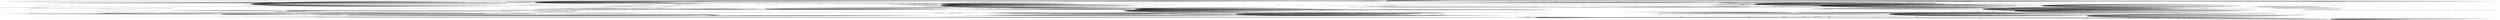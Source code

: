 digraph {
2 [color="red"]
0
1
3
4
5
6
7
8
9
10
11
12
13
14
15
16
17
18
19
20
21
22
23
24
25
26
27
28
29
30
2 -> 2 [label="000---0-- / 0000------"]
2 -> 2 [label="000---1-- / 0000------"]
2 -> 2 [label="001---0-- / 0000------"]
2 -> 2 [label="001---1-- / 0000------"]
2 -> 2 [label="010---0-- / 0000------"]
2 -> 2 [label="010---1-- / 0000------"]
2 -> 2 [label="011---0-- / 0000------"]
2 -> 2 [label="011---1-- / 0000------"]
2 -> 2 [label="1-0000000 / 0000------"]
2 -> 2 [label="1-0000010 / 0000------"]
2 -> 2 [label="1-0000011 / 0000------"]
2 -> 2 [label="1-0000100 / 0000------"]
2 -> 2 [label="1-0000110 / 0000------"]
2 -> 2 [label="1-0000111 / 0000------"]
2 -> 28 [label="1-0001000 / 1010100110"]
2 -> 28 [label="1-0001010 / 1010100110"]
2 -> 28 [label="1-0001011 / 1010100110"]
2 -> 28 [label="1-0001100 / 1010100110"]
2 -> 28 [label="1-0001110 / 1010100110"]
2 -> 28 [label="1-0001111 / 1010100110"]
2 -> 4 [label="1-0010000 / 1000----10"]
2 -> 4 [label="1-0010001 / 1000----10"]
2 -> 4 [label="1-0010010 / 1000----10"]
2 -> 4 [label="1-0010011 / 1000----10"]
2 -> 4 [label="1-0010100 / 1000----10"]
2 -> 4 [label="1-0010101 / 1000----10"]
2 -> 4 [label="1-0010110 / 1000----10"]
2 -> 4 [label="1-0010111 / 1000----10"]
2 -> 4 [label="1-0011000 / 1000----11"]
2 -> 4 [label="1-0011001 / 1000----11"]
2 -> 4 [label="1-0011010 / 1000----11"]
2 -> 4 [label="1-0011011 / 1000----11"]
2 -> 4 [label="1-0011100 / 1000----11"]
2 -> 4 [label="1-0011101 / 1000----11"]
2 -> 4 [label="1-0011110 / 1000----11"]
2 -> 4 [label="1-0011111 / 1000----11"]
2 -> 4 [label="1-010-000 / 1000----01"]
2 -> 4 [label="1-010-001 / 1000----01"]
2 -> 4 [label="1-010-010 / 1000----01"]
2 -> 4 [label="1-010-011 / 1000----01"]
2 -> 4 [label="1-010-100 / 1000----01"]
2 -> 4 [label="1-010-101 / 1000----01"]
2 -> 4 [label="1-010-110 / 1000----01"]
2 -> 4 [label="1-010-111 / 1000----01"]
2 -> 1 [label="1-1000000 / 0000------"]
2 -> 1 [label="1-1000010 / 0000------"]
2 -> 1 [label="1-1000011 / 0000------"]
2 -> 1 [label="1-1000100 / 0000------"]
2 -> 1 [label="1-1000110 / 0000------"]
2 -> 1 [label="1-1000111 / 0000------"]
2 -> 1 [label="1-1001000 / 0000------"]
2 -> 1 [label="1-1001010 / 0000------"]
2 -> 1 [label="1-1001011 / 0000------"]
2 -> 1 [label="1-1001100 / 0000------"]
2 -> 1 [label="1-1001110 / 0000------"]
2 -> 1 [label="1-1001111 / 0000------"]
2 -> 1 [label="1-1010000 / 0000------"]
2 -> 1 [label="1-1010001 / 0000------"]
2 -> 1 [label="1-1010010 / 0000------"]
2 -> 1 [label="1-1010011 / 0000------"]
2 -> 1 [label="1-1010100 / 0000------"]
2 -> 1 [label="1-1010101 / 0000------"]
2 -> 1 [label="1-1010110 / 0000------"]
2 -> 1 [label="1-1010111 / 0000------"]
2 -> 1 [label="1-1011000 / 0000------"]
2 -> 1 [label="1-1011001 / 0000------"]
2 -> 1 [label="1-1011010 / 0000------"]
2 -> 1 [label="1-1011011 / 0000------"]
2 -> 1 [label="1-1011100 / 0000------"]
2 -> 1 [label="1-1011101 / 0000------"]
2 -> 1 [label="1-1011110 / 0000------"]
2 -> 1 [label="1-1011111 / 0000------"]
2 -> 1 [label="1-110-000 / 0000------"]
2 -> 1 [label="1-110-001 / 0000------"]
2 -> 1 [label="1-110-010 / 0000------"]
2 -> 1 [label="1-110-011 / 0000------"]
2 -> 1 [label="1-110-100 / 0000------"]
2 -> 1 [label="1-110-101 / 0000------"]
2 -> 1 [label="1-110-110 / 0000------"]
2 -> 1 [label="1-110-111 / 0000------"]
2 -> 2 [label="10011-0-- / 0000------"]
2 -> 2 [label="10011-1-- / 0000------"]
2 -> 2 [label="10111-0-- / 0000------"]
2 -> 2 [label="10111-1-- / 0000------"]
2 -> 2 [label="11011-0-- / 0000------"]
2 -> 2 [label="11011-1-- / 0000------"]
2 -> 2 [label="11111-0-- / 0000------"]
2 -> 2 [label="11111-1-- / 0000------"]
0 -> 2 [label="000---0-- / 0000------"]
0 -> 2 [label="000---1-- / 0000------"]
0 -> 2 [label="001---0-- / 0000------"]
0 -> 2 [label="001---1-- / 0000------"]
0 -> 2 [label="010---0-- / 0000------"]
0 -> 2 [label="010---1-- / 0000------"]
0 -> 2 [label="011---0-- / 0000------"]
0 -> 2 [label="011---1-- / 0000------"]
0 -> 0 [label="1-0000000 / 0000------"]
0 -> 0 [label="1-0000010 / 0000------"]
0 -> 0 [label="1-0000011 / 0000------"]
0 -> 0 [label="1-0000100 / 0000------"]
0 -> 0 [label="1-0000110 / 0000------"]
0 -> 0 [label="1-0000111 / 0000------"]
0 -> 5 [label="1-0001000 / 0000----01"]
0 -> 5 [label="1-0001010 / 0000----01"]
0 -> 5 [label="1-0001011 / 0000----01"]
0 -> 5 [label="1-0001100 / 0000----01"]
0 -> 5 [label="1-0001110 / 0000----01"]
0 -> 5 [label="1-0001111 / 0000----01"]
0 -> 0 [label="1-0010000 / 0000------"]
0 -> 0 [label="1-0010001 / 0000------"]
0 -> 0 [label="1-0010010 / 0000------"]
0 -> 0 [label="1-0010011 / 0000------"]
0 -> 0 [label="1-0010100 / 0000------"]
0 -> 0 [label="1-0010101 / 0000------"]
0 -> 0 [label="1-0010110 / 0000------"]
0 -> 0 [label="1-0010111 / 0000------"]
0 -> 0 [label="1-0011000 / 0000------"]
0 -> 0 [label="1-0011001 / 0000------"]
0 -> 0 [label="1-0011010 / 0000------"]
0 -> 0 [label="1-0011011 / 0000------"]
0 -> 0 [label="1-0011100 / 0000------"]
0 -> 0 [label="1-0011101 / 0000------"]
0 -> 0 [label="1-0011110 / 0000------"]
0 -> 0 [label="1-0011111 / 0000------"]
0 -> 5 [label="1-010-000 / 0000----01"]
0 -> 5 [label="1-010-001 / 0000----01"]
0 -> 5 [label="1-010-010 / 0000----01"]
0 -> 5 [label="1-010-011 / 0000----01"]
0 -> 5 [label="1-010-100 / 0000----01"]
0 -> 5 [label="1-010-101 / 0000----01"]
0 -> 5 [label="1-010-110 / 0000----01"]
0 -> 5 [label="1-010-111 / 0000----01"]
0 -> 0 [label="1-1000000 / 0000------"]
0 -> 0 [label="1-1000010 / 0000------"]
0 -> 0 [label="1-1000011 / 0000------"]
0 -> 0 [label="1-1000100 / 0000------"]
0 -> 0 [label="1-1000110 / 0000------"]
0 -> 0 [label="1-1000111 / 0000------"]
0 -> 5 [label="1-1001000 / 0000----01"]
0 -> 5 [label="1-1001010 / 0000----01"]
0 -> 5 [label="1-1001011 / 0000----01"]
0 -> 5 [label="1-1001100 / 0000----01"]
0 -> 5 [label="1-1001110 / 0000----01"]
0 -> 5 [label="1-1001111 / 0000----01"]
0 -> 0 [label="1-1010000 / 0000------"]
0 -> 0 [label="1-1010001 / 0000------"]
0 -> 0 [label="1-1010010 / 0000------"]
0 -> 0 [label="1-1010011 / 0000------"]
0 -> 0 [label="1-1010100 / 0000------"]
0 -> 0 [label="1-1010101 / 0000------"]
0 -> 0 [label="1-1010110 / 0000------"]
0 -> 0 [label="1-1010111 / 0000------"]
0 -> 0 [label="1-1011000 / 0000------"]
0 -> 0 [label="1-1011001 / 0000------"]
0 -> 0 [label="1-1011010 / 0000------"]
0 -> 0 [label="1-1011011 / 0000------"]
0 -> 0 [label="1-1011100 / 0000------"]
0 -> 0 [label="1-1011101 / 0000------"]
0 -> 0 [label="1-1011110 / 0000------"]
0 -> 0 [label="1-1011111 / 0000------"]
0 -> 5 [label="1-110-000 / 0000----01"]
0 -> 5 [label="1-110-001 / 0000----01"]
0 -> 5 [label="1-110-010 / 0000----01"]
0 -> 5 [label="1-110-011 / 0000----01"]
0 -> 5 [label="1-110-100 / 0000----01"]
0 -> 5 [label="1-110-101 / 0000----01"]
0 -> 5 [label="1-110-110 / 0000----01"]
0 -> 5 [label="1-110-111 / 0000----01"]
0 -> 2 [label="10011-0-- / 0000------"]
0 -> 2 [label="10011-1-- / 0000------"]
0 -> 2 [label="10111-0-- / 0000------"]
0 -> 2 [label="10111-1-- / 0000------"]
0 -> 2 [label="11011-0-- / 0000------"]
0 -> 2 [label="11011-1-- / 0000------"]
0 -> 2 [label="11111-0-- / 0000------"]
0 -> 2 [label="11111-1-- / 0000------"]
1 -> 2 [label="000---0-- / 0000------"]
1 -> 2 [label="000---1-- / 0000------"]
1 -> 2 [label="001---0-- / 0000------"]
1 -> 2 [label="001---1-- / 0000------"]
1 -> 2 [label="010---0-- / 0000------"]
1 -> 2 [label="010---1-- / 0000------"]
1 -> 2 [label="011---0-- / 0000------"]
1 -> 2 [label="011---1-- / 0000------"]
1 -> 1 [label="1-0000000 / 0000------"]
1 -> 1 [label="1-0000010 / 0000------"]
1 -> 1 [label="1-0000011 / 0000------"]
1 -> 1 [label="1-0000100 / 0000------"]
1 -> 1 [label="1-0000110 / 0000------"]
1 -> 1 [label="1-0000111 / 0000------"]
1 -> 4 [label="1-0001000 / 1000----01"]
1 -> 4 [label="1-0001010 / 1000----01"]
1 -> 4 [label="1-0001011 / 1000----01"]
1 -> 4 [label="1-0001100 / 1000----01"]
1 -> 4 [label="1-0001110 / 1000----01"]
1 -> 4 [label="1-0001111 / 1000----01"]
1 -> 0 [label="1-0010000 / 0000------"]
1 -> 0 [label="1-0010001 / 0000------"]
1 -> 0 [label="1-0010010 / 0000------"]
1 -> 0 [label="1-0010011 / 0000------"]
1 -> 0 [label="1-0010100 / 0000------"]
1 -> 0 [label="1-0010101 / 0000------"]
1 -> 0 [label="1-0010110 / 0000------"]
1 -> 0 [label="1-0010111 / 0000------"]
1 -> 1 [label="1-0011000 / 0000------"]
1 -> 1 [label="1-0011001 / 0000------"]
1 -> 1 [label="1-0011010 / 0000------"]
1 -> 1 [label="1-0011011 / 0000------"]
1 -> 1 [label="1-0011100 / 0000------"]
1 -> 1 [label="1-0011101 / 0000------"]
1 -> 1 [label="1-0011110 / 0000------"]
1 -> 1 [label="1-0011111 / 0000------"]
1 -> 1 [label="1-010-000 / 0000------"]
1 -> 1 [label="1-010-001 / 0000------"]
1 -> 1 [label="1-010-010 / 0000------"]
1 -> 1 [label="1-010-011 / 0000------"]
1 -> 1 [label="1-010-100 / 0000------"]
1 -> 1 [label="1-010-101 / 0000------"]
1 -> 1 [label="1-010-110 / 0000------"]
1 -> 1 [label="1-010-111 / 0000------"]
1 -> 1 [label="1-1000000 / 0000------"]
1 -> 1 [label="1-1000010 / 0000------"]
1 -> 1 [label="1-1000011 / 0000------"]
1 -> 1 [label="1-1000100 / 0000------"]
1 -> 1 [label="1-1000110 / 0000------"]
1 -> 1 [label="1-1000111 / 0000------"]
1 -> 30 [label="1-1001000 / SILENT"]
1 -> 30 [label="1-1001010 / SILENT"]
1 -> 30 [label="1-1001011 / SILENT"]
1 -> 30 [label="1-1001100 / SILENT"]
1 -> 30 [label="1-1001110 / SILENT"]
1 -> 30 [label="1-1001111 / SILENT"]
1 -> 0 [label="1-1010000 / 0000------"]
1 -> 0 [label="1-1010001 / 0000------"]
1 -> 0 [label="1-1010010 / 0000------"]
1 -> 0 [label="1-1010011 / 0000------"]
1 -> 0 [label="1-1010100 / 0000------"]
1 -> 0 [label="1-1010101 / 0000------"]
1 -> 0 [label="1-1010110 / 0000------"]
1 -> 0 [label="1-1010111 / 0000------"]
1 -> 1 [label="1-1011000 / 0000------"]
1 -> 1 [label="1-1011001 / 0000------"]
1 -> 1 [label="1-1011010 / 0000------"]
1 -> 1 [label="1-1011011 / 0000------"]
1 -> 1 [label="1-1011100 / 0000------"]
1 -> 1 [label="1-1011101 / 0000------"]
1 -> 1 [label="1-1011110 / 0000------"]
1 -> 1 [label="1-1011111 / 0000------"]
1 -> 1 [label="1-110-000 / 0000------"]
1 -> 1 [label="1-110-001 / 0000------"]
1 -> 1 [label="1-110-010 / 0000------"]
1 -> 1 [label="1-110-011 / 0000------"]
1 -> 1 [label="1-110-100 / 0000------"]
1 -> 1 [label="1-110-101 / 0000------"]
1 -> 1 [label="1-110-110 / 0000------"]
1 -> 1 [label="1-110-111 / 0000------"]
1 -> 2 [label="10011-0-- / 0000------"]
1 -> 2 [label="10011-1-- / 0000------"]
1 -> 2 [label="10111-0-- / 0000------"]
1 -> 2 [label="10111-1-- / 0000------"]
1 -> 2 [label="11011-0-- / 0000------"]
1 -> 2 [label="11011-1-- / 0000------"]
1 -> 2 [label="11111-0-- / 0000------"]
1 -> 2 [label="11111-1-- / 0000------"]
3 -> 2 [label="000---0-- / 0000------"]
3 -> 2 [label="000---1-- / 0000------"]
3 -> 2 [label="001---0-- / 0000------"]
3 -> 2 [label="001---1-- / 0000------"]
3 -> 2 [label="010---0-- / 0000------"]
3 -> 2 [label="010---1-- / 0000------"]
3 -> 2 [label="011---0-- / 0000------"]
3 -> 2 [label="011---1-- / 0000------"]
3 -> 3 [label="1-0000000 / 0000----00"]
3 -> 2 [label="1-0000010 / 0000------"]
3 -> 2 [label="1-0000011 / 0000------"]
3 -> 3 [label="1-0000100 / 0000----00"]
3 -> 2 [label="1-0000110 / 0000------"]
3 -> 2 [label="1-0000111 / 0000------"]
3 -> 3 [label="1-0001000 / 0000----00"]
3 -> 2 [label="1-0001010 / 0000------"]
3 -> 2 [label="1-0001011 / 0000------"]
3 -> 3 [label="1-0001100 / 0000----00"]
3 -> 2 [label="1-0001110 / 0000------"]
3 -> 2 [label="1-0001111 / 0000------"]
3 -> 4 [label="1-0010000 / 0100----00"]
3 -> 4 [label="1-0010001 / 0100----00"]
3 -> 2 [label="1-0010010 / 0000------"]
3 -> 2 [label="1-0010011 / 0000------"]
3 -> 4 [label="1-0010100 / 0100----00"]
3 -> 4 [label="1-0010101 / 0100----00"]
3 -> 2 [label="1-0010110 / 0000------"]
3 -> 2 [label="1-0010111 / 0000------"]
3 -> 3 [label="1-0011000 / 0000----00"]
3 -> 3 [label="1-0011001 / 0000----00"]
3 -> 2 [label="1-0011010 / 0000------"]
3 -> 2 [label="1-0011011 / 0000------"]
3 -> 3 [label="1-0011100 / 0000----00"]
3 -> 3 [label="1-0011101 / 0000----00"]
3 -> 2 [label="1-0011110 / 0000------"]
3 -> 2 [label="1-0011111 / 0000------"]
3 -> 3 [label="1-010-000 / 0000----00"]
3 -> 3 [label="1-010-001 / 0000----00"]
3 -> 2 [label="1-010-010 / 0000------"]
3 -> 2 [label="1-010-011 / 0000------"]
3 -> 3 [label="1-010-100 / 0000----00"]
3 -> 3 [label="1-010-101 / 0000----00"]
3 -> 2 [label="1-010-110 / 0000------"]
3 -> 2 [label="1-010-111 / 0000------"]
3 -> 3 [label="1-1000000 / 0000----00"]
3 -> 2 [label="1-1000010 / 0000------"]
3 -> 2 [label="1-1000011 / 0000------"]
3 -> 3 [label="1-1000100 / 0000----00"]
3 -> 2 [label="1-1000110 / 0000------"]
3 -> 2 [label="1-1000111 / 0000------"]
3 -> 3 [label="1-1001000 / 0000----00"]
3 -> 2 [label="1-1001010 / 0000------"]
3 -> 2 [label="1-1001011 / 0000------"]
3 -> 3 [label="1-1001100 / 0000----00"]
3 -> 2 [label="1-1001110 / 0000------"]
3 -> 2 [label="1-1001111 / 0000------"]
3 -> 4 [label="1-1010000 / 0100----00"]
3 -> 4 [label="1-1010001 / 0100----00"]
3 -> 2 [label="1-1010010 / 0000------"]
3 -> 2 [label="1-1010011 / 0000------"]
3 -> 4 [label="1-1010100 / 0100----00"]
3 -> 4 [label="1-1010101 / 0100----00"]
3 -> 2 [label="1-1010110 / 0000------"]
3 -> 2 [label="1-1010111 / 0000------"]
3 -> 3 [label="1-1011000 / 0000----00"]
3 -> 3 [label="1-1011001 / 0000----00"]
3 -> 2 [label="1-1011010 / 0000------"]
3 -> 2 [label="1-1011011 / 0000------"]
3 -> 3 [label="1-1011100 / 0000----00"]
3 -> 3 [label="1-1011101 / 0000----00"]
3 -> 2 [label="1-1011110 / 0000------"]
3 -> 2 [label="1-1011111 / 0000------"]
3 -> 3 [label="1-110-000 / 0000----00"]
3 -> 3 [label="1-110-001 / 0000----00"]
3 -> 2 [label="1-110-010 / 0000------"]
3 -> 2 [label="1-110-011 / 0000------"]
3 -> 3 [label="1-110-100 / 0000----00"]
3 -> 3 [label="1-110-101 / 0000----00"]
3 -> 2 [label="1-110-110 / 0000------"]
3 -> 2 [label="1-110-111 / 0000------"]
3 -> 2 [label="10011-0-- / 0000------"]
3 -> 2 [label="10011-1-- / 0000------"]
3 -> 2 [label="10111-0-- / 0000------"]
3 -> 2 [label="10111-1-- / 0000------"]
3 -> 2 [label="11011-0-- / 0000------"]
3 -> 2 [label="11011-1-- / 0000------"]
3 -> 2 [label="11111-0-- / 0000------"]
3 -> 2 [label="11111-1-- / 0000------"]
4 -> 2 [label="000---0-- / 0000------"]
4 -> 2 [label="000---1-- / 0000------"]
4 -> 2 [label="001---0-- / 0000------"]
4 -> 2 [label="001---1-- / 0000------"]
4 -> 2 [label="010---0-- / 0000------"]
4 -> 2 [label="010---1-- / 0000------"]
4 -> 2 [label="011---0-- / 0000------"]
4 -> 2 [label="011---1-- / 0000------"]
4 -> 4 [label="1-0000000 / 0000----00"]
4 -> 2 [label="1-0000010 / 0000------"]
4 -> 3 [label="1-0000011 / 0000----00"]
4 -> 4 [label="1-0000100 / 0000----00"]
4 -> 2 [label="1-0000110 / 0000------"]
4 -> 3 [label="1-0000111 / 0000----00"]
4 -> 4 [label="1-0001000 / 0000----00"]
4 -> 2 [label="1-0001010 / 0000------"]
4 -> 3 [label="1-0001011 / 0000----00"]
4 -> 4 [label="1-0001100 / 0000----00"]
4 -> 2 [label="1-0001110 / 0000------"]
4 -> 3 [label="1-0001111 / 0000----00"]
4 -> 4 [label="1-0010000 / 0000----00"]
4 -> 3 [label="1-0010001 / 0000----00"]
4 -> 2 [label="1-0010010 / 0000------"]
4 -> 3 [label="1-0010011 / 0000----00"]
4 -> 4 [label="1-0010100 / 0000----00"]
4 -> 3 [label="1-0010101 / 0000----00"]
4 -> 2 [label="1-0010110 / 0000------"]
4 -> 3 [label="1-0010111 / 0000----00"]
4 -> 4 [label="1-0011000 / 0000----00"]
4 -> 3 [label="1-0011001 / 0000----00"]
4 -> 2 [label="1-0011010 / 0000------"]
4 -> 3 [label="1-0011011 / 0000----00"]
4 -> 4 [label="1-0011100 / 0000----00"]
4 -> 3 [label="1-0011101 / 0000----00"]
4 -> 2 [label="1-0011110 / 0000------"]
4 -> 3 [label="1-0011111 / 0000----00"]
4 -> 4 [label="1-010-000 / 0000----00"]
4 -> 3 [label="1-010-001 / 0000----00"]
4 -> 2 [label="1-010-010 / 0000------"]
4 -> 3 [label="1-010-011 / 0000----00"]
4 -> 4 [label="1-010-100 / 0000----00"]
4 -> 3 [label="1-010-101 / 0000----00"]
4 -> 2 [label="1-010-110 / 0000------"]
4 -> 3 [label="1-010-111 / 0000----00"]
4 -> 4 [label="1-1000000 / 0000----00"]
4 -> 2 [label="1-1000010 / 0000------"]
4 -> 3 [label="1-1000011 / 0000----00"]
4 -> 4 [label="1-1000100 / 0000----00"]
4 -> 2 [label="1-1000110 / 0000------"]
4 -> 3 [label="1-1000111 / 0000----00"]
4 -> 4 [label="1-1001000 / 0000----00"]
4 -> 2 [label="1-1001010 / 0000------"]
4 -> 3 [label="1-1001011 / 0000----00"]
4 -> 4 [label="1-1001100 / 0000----00"]
4 -> 2 [label="1-1001110 / 0000------"]
4 -> 3 [label="1-1001111 / 0000----00"]
4 -> 4 [label="1-1010000 / 0000----00"]
4 -> 3 [label="1-1010001 / 0000----00"]
4 -> 2 [label="1-1010010 / 0000------"]
4 -> 3 [label="1-1010011 / 0000----00"]
4 -> 4 [label="1-1010100 / 0000----00"]
4 -> 3 [label="1-1010101 / 0000----00"]
4 -> 2 [label="1-1010110 / 0000------"]
4 -> 3 [label="1-1010111 / 0000----00"]
4 -> 4 [label="1-1011000 / 0000----00"]
4 -> 3 [label="1-1011001 / 0000----00"]
4 -> 2 [label="1-1011010 / 0000------"]
4 -> 3 [label="1-1011011 / 0000----00"]
4 -> 4 [label="1-1011100 / 0000----00"]
4 -> 3 [label="1-1011101 / 0000----00"]
4 -> 2 [label="1-1011110 / 0000------"]
4 -> 3 [label="1-1011111 / 0000----00"]
4 -> 4 [label="1-110-000 / 0000----00"]
4 -> 3 [label="1-110-001 / 0000----00"]
4 -> 2 [label="1-110-010 / 0000------"]
4 -> 3 [label="1-110-011 / 0000----00"]
4 -> 4 [label="1-110-100 / 0000----00"]
4 -> 3 [label="1-110-101 / 0000----00"]
4 -> 2 [label="1-110-110 / 0000------"]
4 -> 3 [label="1-110-111 / 0000----00"]
4 -> 2 [label="10011-0-- / 0000------"]
4 -> 2 [label="10011-1-- / 0000------"]
4 -> 2 [label="10111-0-- / 0000------"]
4 -> 2 [label="10111-1-- / 0000------"]
4 -> 2 [label="11011-0-- / 0000------"]
4 -> 2 [label="11011-1-- / 0000------"]
4 -> 2 [label="11111-0-- / 0000------"]
4 -> 2 [label="11111-1-- / 0000------"]
5 -> 2 [label="000---0-- / 0000------"]
5 -> 2 [label="000---1-- / 0000------"]
5 -> 2 [label="001---0-- / 0000------"]
5 -> 2 [label="001---1-- / 0000------"]
5 -> 2 [label="010---0-- / 0000------"]
5 -> 2 [label="010---1-- / 0000------"]
5 -> 2 [label="011---0-- / 0000------"]
5 -> 2 [label="011---1-- / 0000------"]
5 -> 5 [label="1-0000000 / 0000----00"]
5 -> 5 [label="1-0000010 / 0000----00"]
5 -> 5 [label="1-0000011 / 0000----00"]
5 -> 5 [label="1-0000100 / 0000----00"]
5 -> 5 [label="1-0000110 / 0000----00"]
5 -> 5 [label="1-0000111 / 0000----00"]
5 -> 18 [label="1-0001000 / 0010100100"]
5 -> 18 [label="1-0001010 / 0010100100"]
5 -> 18 [label="1-0001011 / 0010100100"]
5 -> 18 [label="1-0001100 / 0010100100"]
5 -> 18 [label="1-0001110 / 0010100100"]
5 -> 18 [label="1-0001111 / 0010100100"]
5 -> 5 [label="1-0010000 / 0000----00"]
5 -> 5 [label="1-0010001 / 0000----00"]
5 -> 5 [label="1-0010010 / 0000----00"]
5 -> 5 [label="1-0010011 / 0000----00"]
5 -> 5 [label="1-0010100 / 0000----00"]
5 -> 5 [label="1-0010101 / 0000----00"]
5 -> 5 [label="1-0010110 / 0000----00"]
5 -> 5 [label="1-0010111 / 0000----00"]
5 -> 5 [label="1-0011000 / 0000----00"]
5 -> 5 [label="1-0011001 / 0000----00"]
5 -> 5 [label="1-0011010 / 0000----00"]
5 -> 5 [label="1-0011011 / 0000----00"]
5 -> 5 [label="1-0011100 / 0000----00"]
5 -> 5 [label="1-0011101 / 0000----00"]
5 -> 5 [label="1-0011110 / 0000----00"]
5 -> 5 [label="1-0011111 / 0000----00"]
5 -> 5 [label="1-010-000 / 0000----00"]
5 -> 5 [label="1-010-001 / 0000----00"]
5 -> 5 [label="1-010-010 / 0000----00"]
5 -> 5 [label="1-010-011 / 0000----00"]
5 -> 5 [label="1-010-100 / 0000----00"]
5 -> 5 [label="1-010-101 / 0000----00"]
5 -> 5 [label="1-010-110 / 0000----00"]
5 -> 5 [label="1-010-111 / 0000----00"]
5 -> 5 [label="1-1000000 / 0000----00"]
5 -> 5 [label="1-1000010 / 0000----00"]
5 -> 5 [label="1-1000011 / 0000----00"]
5 -> 5 [label="1-1000100 / 0000----00"]
5 -> 5 [label="1-1000110 / 0000----00"]
5 -> 5 [label="1-1000111 / 0000----00"]
5 -> 18 [label="1-1001000 / 0010100100"]
5 -> 18 [label="1-1001010 / 0010100100"]
5 -> 18 [label="1-1001011 / 0010100100"]
5 -> 18 [label="1-1001100 / 0010100100"]
5 -> 18 [label="1-1001110 / 0010100100"]
5 -> 18 [label="1-1001111 / 0010100100"]
5 -> 5 [label="1-1010000 / 0000----00"]
5 -> 5 [label="1-1010001 / 0000----00"]
5 -> 5 [label="1-1010010 / 0000----00"]
5 -> 5 [label="1-1010011 / 0000----00"]
5 -> 5 [label="1-1010100 / 0000----00"]
5 -> 5 [label="1-1010101 / 0000----00"]
5 -> 5 [label="1-1010110 / 0000----00"]
5 -> 5 [label="1-1010111 / 0000----00"]
5 -> 5 [label="1-1011000 / 0000----00"]
5 -> 5 [label="1-1011001 / 0000----00"]
5 -> 5 [label="1-1011010 / 0000----00"]
5 -> 5 [label="1-1011011 / 0000----00"]
5 -> 5 [label="1-1011100 / 0000----00"]
5 -> 5 [label="1-1011101 / 0000----00"]
5 -> 5 [label="1-1011110 / 0000----00"]
5 -> 5 [label="1-1011111 / 0000----00"]
5 -> 5 [label="1-110-000 / 0000----00"]
5 -> 5 [label="1-110-001 / 0000----00"]
5 -> 5 [label="1-110-010 / 0000----00"]
5 -> 5 [label="1-110-011 / 0000----00"]
5 -> 5 [label="1-110-100 / 0000----00"]
5 -> 5 [label="1-110-101 / 0000----00"]
5 -> 5 [label="1-110-110 / 0000----00"]
5 -> 5 [label="1-110-111 / 0000----00"]
5 -> 2 [label="10011-0-- / 0000------"]
5 -> 2 [label="10011-1-- / 0000------"]
5 -> 2 [label="10111-0-- / 0000------"]
5 -> 2 [label="10111-1-- / 0000------"]
5 -> 2 [label="11011-0-- / 0000------"]
5 -> 2 [label="11011-1-- / 0000------"]
5 -> 2 [label="11111-0-- / 0000------"]
5 -> 2 [label="11111-1-- / 0000------"]
6 -> 2 [label="000---0-- / 0000------"]
6 -> 2 [label="000---1-- / 0000------"]
6 -> 2 [label="001---0-- / 0000------"]
6 -> 2 [label="001---1-- / 0000------"]
6 -> 2 [label="010---0-- / 0000------"]
6 -> 2 [label="010---1-- / 0000------"]
6 -> 2 [label="011---0-- / 0000------"]
6 -> 2 [label="011---1-- / 0000------"]
6 -> 6 [label="1-0000000 / 000000--00"]
6 -> 6 [label="1-0000010 / 000000--00"]
6 -> 6 [label="1-0000011 / 000000--00"]
6 -> 6 [label="1-0000100 / 000000--00"]
6 -> 6 [label="1-0000110 / 000000--00"]
6 -> 6 [label="1-0000111 / 000000--00"]
6 -> 17 [label="1-0001000 / 0010000100"]
6 -> 17 [label="1-0001010 / 0010000100"]
6 -> 17 [label="1-0001011 / 0010000100"]
6 -> 17 [label="1-0001100 / 0010000100"]
6 -> 17 [label="1-0001110 / 0010000100"]
6 -> 17 [label="1-0001111 / 0010000100"]
6 -> 10 [label="1-0010000 / 000000--00"]
6 -> 10 [label="1-0010001 / 000000--00"]
6 -> 10 [label="1-0010010 / 000000--00"]
6 -> 10 [label="1-0010011 / 000000--00"]
6 -> 10 [label="1-0010100 / 000000--00"]
6 -> 10 [label="1-0010101 / 000000--00"]
6 -> 10 [label="1-0010110 / 000000--00"]
6 -> 10 [label="1-0010111 / 000000--00"]
6 -> 6 [label="1-0011000 / 000000--00"]
6 -> 6 [label="1-0011001 / 000000--00"]
6 -> 6 [label="1-0011010 / 000000--00"]
6 -> 6 [label="1-0011011 / 000000--00"]
6 -> 6 [label="1-0011100 / 000000--00"]
6 -> 6 [label="1-0011101 / 000000--00"]
6 -> 6 [label="1-0011110 / 000000--00"]
6 -> 6 [label="1-0011111 / 000000--00"]
6 -> 6 [label="1-010-000 / 000000--00"]
6 -> 6 [label="1-010-001 / 000000--00"]
6 -> 6 [label="1-010-010 / 000000--00"]
6 -> 6 [label="1-010-011 / 000000--00"]
6 -> 6 [label="1-010-100 / 000000--00"]
6 -> 6 [label="1-010-101 / 000000--00"]
6 -> 6 [label="1-010-110 / 000000--00"]
6 -> 6 [label="1-010-111 / 000000--00"]
6 -> 6 [label="1-1000000 / 000000--00"]
6 -> 6 [label="1-1000010 / 000000--00"]
6 -> 6 [label="1-1000011 / 000000--00"]
6 -> 6 [label="1-1000100 / 000000--00"]
6 -> 6 [label="1-1000110 / 000000--00"]
6 -> 6 [label="1-1000111 / 000000--00"]
6 -> 17 [label="1-1001000 / 0010000100"]
6 -> 17 [label="1-1001010 / 0010000100"]
6 -> 17 [label="1-1001011 / 0010000100"]
6 -> 17 [label="1-1001100 / 0010000100"]
6 -> 17 [label="1-1001110 / 0010000100"]
6 -> 17 [label="1-1001111 / 0010000100"]
6 -> 10 [label="1-1010000 / 000000--00"]
6 -> 10 [label="1-1010001 / 000000--00"]
6 -> 10 [label="1-1010010 / 000000--00"]
6 -> 10 [label="1-1010011 / 000000--00"]
6 -> 10 [label="1-1010100 / 000000--00"]
6 -> 10 [label="1-1010101 / 000000--00"]
6 -> 10 [label="1-1010110 / 000000--00"]
6 -> 10 [label="1-1010111 / 000000--00"]
6 -> 6 [label="1-1011000 / 000000--00"]
6 -> 6 [label="1-1011001 / 000000--00"]
6 -> 6 [label="1-1011010 / 000000--00"]
6 -> 6 [label="1-1011011 / 000000--00"]
6 -> 6 [label="1-1011100 / 000000--00"]
6 -> 6 [label="1-1011101 / 000000--00"]
6 -> 6 [label="1-1011110 / 000000--00"]
6 -> 6 [label="1-1011111 / 000000--00"]
6 -> 6 [label="1-110-000 / 000000--00"]
6 -> 6 [label="1-110-001 / 000000--00"]
6 -> 6 [label="1-110-010 / 000000--00"]
6 -> 6 [label="1-110-011 / 000000--00"]
6 -> 6 [label="1-110-100 / 000000--00"]
6 -> 6 [label="1-110-101 / 000000--00"]
6 -> 6 [label="1-110-110 / 000000--00"]
6 -> 6 [label="1-110-111 / 000000--00"]
6 -> 6 [label="10011-0-- / 000000--00"]
6 -> 6 [label="10011-1-- / 000000--00"]
6 -> 6 [label="10111-0-- / 000000--00"]
6 -> 6 [label="10111-1-- / 000000--00"]
6 -> 6 [label="11011-0-- / 000000--00"]
6 -> 6 [label="11011-1-- / 000000--00"]
6 -> 6 [label="11111-0-- / 000000--00"]
6 -> 6 [label="11111-1-- / 000000--00"]
7 -> 2 [label="000---0-- / 0000------"]
7 -> 2 [label="000---1-- / 0000------"]
7 -> 2 [label="001---0-- / 0000------"]
7 -> 2 [label="001---1-- / 0000------"]
7 -> 2 [label="010---0-- / 0000------"]
7 -> 2 [label="010---1-- / 0000------"]
7 -> 2 [label="011---0-- / 0000------"]
7 -> 2 [label="011---1-- / 0000------"]
7 -> 7 [label="1-0000000 / 000000--00"]
7 -> 7 [label="1-0000010 / 000000--00"]
7 -> 7 [label="1-0000011 / 000000--00"]
7 -> 7 [label="1-0000100 / 000000--00"]
7 -> 7 [label="1-0000110 / 000000--00"]
7 -> 7 [label="1-0000111 / 000000--00"]
7 -> 19 [label="1-0001000 / 0010000100"]
7 -> 19 [label="1-0001010 / 0010000100"]
7 -> 19 [label="1-0001011 / 0010000100"]
7 -> 19 [label="1-0001100 / 0010000100"]
7 -> 19 [label="1-0001110 / 0010000100"]
7 -> 19 [label="1-0001111 / 0010000100"]
7 -> 11 [label="1-0010000 / 000000--00"]
7 -> 11 [label="1-0010001 / 000000--00"]
7 -> 11 [label="1-0010010 / 000000--00"]
7 -> 11 [label="1-0010011 / 000000--00"]
7 -> 11 [label="1-0010100 / 000000--00"]
7 -> 11 [label="1-0010101 / 000000--00"]
7 -> 11 [label="1-0010110 / 000000--00"]
7 -> 11 [label="1-0010111 / 000000--00"]
7 -> 4 [label="1-0011000 / 1000----11"]
7 -> 4 [label="1-0011001 / 1000----11"]
7 -> 4 [label="1-0011010 / 1000----11"]
7 -> 4 [label="1-0011011 / 1000----11"]
7 -> 4 [label="1-0011100 / 1000----11"]
7 -> 4 [label="1-0011101 / 1000----11"]
7 -> 4 [label="1-0011110 / 1000----11"]
7 -> 4 [label="1-0011111 / 1000----11"]
7 -> 7 [label="1-010-000 / 000000--00"]
7 -> 7 [label="1-010-001 / 000000--00"]
7 -> 7 [label="1-010-010 / 000000--00"]
7 -> 7 [label="1-010-011 / 000000--00"]
7 -> 7 [label="1-010-100 / 000000--00"]
7 -> 7 [label="1-010-101 / 000000--00"]
7 -> 7 [label="1-010-110 / 000000--00"]
7 -> 7 [label="1-010-111 / 000000--00"]
7 -> 1 [label="1-1000000 / 0000------"]
7 -> 1 [label="1-1000010 / 0000------"]
7 -> 1 [label="1-1000011 / 0000------"]
7 -> 1 [label="1-1000100 / 0000------"]
7 -> 1 [label="1-1000110 / 0000------"]
7 -> 1 [label="1-1000111 / 0000------"]
7 -> 1 [label="1-1001000 / 0000------"]
7 -> 1 [label="1-1001010 / 0000------"]
7 -> 1 [label="1-1001011 / 0000------"]
7 -> 1 [label="1-1001100 / 0000------"]
7 -> 1 [label="1-1001110 / 0000------"]
7 -> 1 [label="1-1001111 / 0000------"]
7 -> 1 [label="1-1010000 / 0000------"]
7 -> 1 [label="1-1010001 / 0000------"]
7 -> 1 [label="1-1010010 / 0000------"]
7 -> 1 [label="1-1010011 / 0000------"]
7 -> 1 [label="1-1010100 / 0000------"]
7 -> 1 [label="1-1010101 / 0000------"]
7 -> 1 [label="1-1010110 / 0000------"]
7 -> 1 [label="1-1010111 / 0000------"]
7 -> 1 [label="1-1011000 / 0000------"]
7 -> 1 [label="1-1011001 / 0000------"]
7 -> 1 [label="1-1011010 / 0000------"]
7 -> 1 [label="1-1011011 / 0000------"]
7 -> 1 [label="1-1011100 / 0000------"]
7 -> 1 [label="1-1011101 / 0000------"]
7 -> 1 [label="1-1011110 / 0000------"]
7 -> 1 [label="1-1011111 / 0000------"]
7 -> 1 [label="1-110-000 / 0000------"]
7 -> 1 [label="1-110-001 / 0000------"]
7 -> 1 [label="1-110-010 / 0000------"]
7 -> 1 [label="1-110-011 / 0000------"]
7 -> 1 [label="1-110-100 / 0000------"]
7 -> 1 [label="1-110-101 / 0000------"]
7 -> 1 [label="1-110-110 / 0000------"]
7 -> 1 [label="1-110-111 / 0000------"]
7 -> 2 [label="10011-0-- / 0000------"]
7 -> 2 [label="10011-1-- / 0000------"]
7 -> 1 [label="10111-0-- / 0000------"]
7 -> 1 [label="10111-1-- / 0000------"]
7 -> 2 [label="11011-0-- / 0000------"]
7 -> 2 [label="11011-1-- / 0000------"]
7 -> 1 [label="11111-0-- / 0000------"]
7 -> 1 [label="11111-1-- / 0000------"]
8 -> 2 [label="000---0-- / 0000------"]
8 -> 2 [label="000---1-- / 0000------"]
8 -> 2 [label="001---0-- / 0000------"]
8 -> 2 [label="001---1-- / 0000------"]
8 -> 2 [label="010---0-- / 0000------"]
8 -> 2 [label="010---1-- / 0000------"]
8 -> 2 [label="011---0-- / 0000------"]
8 -> 2 [label="011---1-- / 0000------"]
8 -> 8 [label="1-0000000 / 000000--00"]
8 -> 8 [label="1-0000010 / 000000--00"]
8 -> 8 [label="1-0000011 / 000000--00"]
8 -> 8 [label="1-0000100 / 000000--00"]
8 -> 8 [label="1-0000110 / 000000--00"]
8 -> 8 [label="1-0000111 / 000000--00"]
8 -> 17 [label="1-0001000 / 0010000100"]
8 -> 17 [label="1-0001010 / 0010000100"]
8 -> 17 [label="1-0001011 / 0010000100"]
8 -> 17 [label="1-0001100 / 0010000100"]
8 -> 17 [label="1-0001110 / 0010000100"]
8 -> 17 [label="1-0001111 / 0010000100"]
8 -> 20 [label="1-0010000 / 0010001000"]
8 -> 20 [label="1-0010001 / 0010001000"]
8 -> 20 [label="1-0010010 / 0010001000"]
8 -> 20 [label="1-0010011 / 0010001000"]
8 -> 20 [label="1-0010100 / 0010001000"]
8 -> 20 [label="1-0010101 / 0010001000"]
8 -> 20 [label="1-0010110 / 0010001000"]
8 -> 20 [label="1-0010111 / 0010001000"]
8 -> 8 [label="1-0011000 / 000000--00"]
8 -> 8 [label="1-0011001 / 000000--00"]
8 -> 8 [label="1-0011010 / 000000--00"]
8 -> 8 [label="1-0011011 / 000000--00"]
8 -> 8 [label="1-0011100 / 000000--00"]
8 -> 8 [label="1-0011101 / 000000--00"]
8 -> 8 [label="1-0011110 / 000000--00"]
8 -> 8 [label="1-0011111 / 000000--00"]
8 -> 8 [label="1-010-000 / 000000--00"]
8 -> 8 [label="1-010-001 / 000000--00"]
8 -> 8 [label="1-010-010 / 000000--00"]
8 -> 8 [label="1-010-011 / 000000--00"]
8 -> 8 [label="1-010-100 / 000000--00"]
8 -> 8 [label="1-010-101 / 000000--00"]
8 -> 8 [label="1-010-110 / 000000--00"]
8 -> 8 [label="1-010-111 / 000000--00"]
8 -> 8 [label="1-1000000 / 000000--00"]
8 -> 8 [label="1-1000010 / 000000--00"]
8 -> 8 [label="1-1000011 / 000000--00"]
8 -> 8 [label="1-1000100 / 000000--00"]
8 -> 8 [label="1-1000110 / 000000--00"]
8 -> 8 [label="1-1000111 / 000000--00"]
8 -> 17 [label="1-1001000 / 0010000100"]
8 -> 17 [label="1-1001010 / 0010000100"]
8 -> 17 [label="1-1001011 / 0010000100"]
8 -> 17 [label="1-1001100 / 0010000100"]
8 -> 17 [label="1-1001110 / 0010000100"]
8 -> 17 [label="1-1001111 / 0010000100"]
8 -> 20 [label="1-1010000 / 0010001000"]
8 -> 20 [label="1-1010001 / 0010001000"]
8 -> 20 [label="1-1010010 / 0010001000"]
8 -> 20 [label="1-1010011 / 0010001000"]
8 -> 20 [label="1-1010100 / 0010001000"]
8 -> 20 [label="1-1010101 / 0010001000"]
8 -> 20 [label="1-1010110 / 0010001000"]
8 -> 20 [label="1-1010111 / 0010001000"]
8 -> 8 [label="1-1011000 / 000000--00"]
8 -> 8 [label="1-1011001 / 000000--00"]
8 -> 8 [label="1-1011010 / 000000--00"]
8 -> 8 [label="1-1011011 / 000000--00"]
8 -> 8 [label="1-1011100 / 000000--00"]
8 -> 8 [label="1-1011101 / 000000--00"]
8 -> 8 [label="1-1011110 / 000000--00"]
8 -> 8 [label="1-1011111 / 000000--00"]
8 -> 8 [label="1-110-000 / 000000--00"]
8 -> 8 [label="1-110-001 / 000000--00"]
8 -> 8 [label="1-110-010 / 000000--00"]
8 -> 8 [label="1-110-011 / 000000--00"]
8 -> 8 [label="1-110-100 / 000000--00"]
8 -> 8 [label="1-110-101 / 000000--00"]
8 -> 8 [label="1-110-110 / 000000--00"]
8 -> 8 [label="1-110-111 / 000000--00"]
8 -> 8 [label="10011-0-- / 000000--00"]
8 -> 8 [label="10011-1-- / 000000--00"]
8 -> 8 [label="10111-0-- / 000000--00"]
8 -> 8 [label="10111-1-- / 000000--00"]
8 -> 8 [label="11011-0-- / 000000--00"]
8 -> 8 [label="11011-1-- / 000000--00"]
8 -> 8 [label="11111-0-- / 000000--00"]
8 -> 8 [label="11111-1-- / 000000--00"]
9 -> 2 [label="000---0-- / 0000------"]
9 -> 2 [label="000---1-- / 0000------"]
9 -> 2 [label="001---0-- / 0000------"]
9 -> 2 [label="001---1-- / 0000------"]
9 -> 2 [label="010---0-- / 0000------"]
9 -> 2 [label="010---1-- / 0000------"]
9 -> 2 [label="011---0-- / 0000------"]
9 -> 2 [label="011---1-- / 0000------"]
9 -> 9 [label="1-0000000 / 000000--00"]
9 -> 9 [label="1-0000010 / 000000--00"]
9 -> 9 [label="1-0000011 / 000000--00"]
9 -> 9 [label="1-0000100 / 000000--00"]
9 -> 9 [label="1-0000110 / 000000--00"]
9 -> 9 [label="1-0000111 / 000000--00"]
9 -> 19 [label="1-0001000 / 0010000100"]
9 -> 19 [label="1-0001010 / 0010000100"]
9 -> 19 [label="1-0001011 / 0010000100"]
9 -> 19 [label="1-0001100 / 0010000100"]
9 -> 19 [label="1-0001110 / 0010000100"]
9 -> 19 [label="1-0001111 / 0010000100"]
9 -> 21 [label="1-0010000 / 0010001000"]
9 -> 21 [label="1-0010001 / 0010001000"]
9 -> 21 [label="1-0010010 / 0010001000"]
9 -> 21 [label="1-0010011 / 0010001000"]
9 -> 21 [label="1-0010100 / 0010001000"]
9 -> 21 [label="1-0010101 / 0010001000"]
9 -> 21 [label="1-0010110 / 0010001000"]
9 -> 21 [label="1-0010111 / 0010001000"]
9 -> 4 [label="1-0011000 / 1000----11"]
9 -> 4 [label="1-0011001 / 1000----11"]
9 -> 4 [label="1-0011010 / 1000----11"]
9 -> 4 [label="1-0011011 / 1000----11"]
9 -> 4 [label="1-0011100 / 1000----11"]
9 -> 4 [label="1-0011101 / 1000----11"]
9 -> 4 [label="1-0011110 / 1000----11"]
9 -> 4 [label="1-0011111 / 1000----11"]
9 -> 9 [label="1-010-000 / 000000--00"]
9 -> 9 [label="1-010-001 / 000000--00"]
9 -> 9 [label="1-010-010 / 000000--00"]
9 -> 9 [label="1-010-011 / 000000--00"]
9 -> 9 [label="1-010-100 / 000000--00"]
9 -> 9 [label="1-010-101 / 000000--00"]
9 -> 9 [label="1-010-110 / 000000--00"]
9 -> 9 [label="1-010-111 / 000000--00"]
9 -> 1 [label="1-1000000 / 0000------"]
9 -> 1 [label="1-1000010 / 0000------"]
9 -> 1 [label="1-1000011 / 0000------"]
9 -> 1 [label="1-1000100 / 0000------"]
9 -> 1 [label="1-1000110 / 0000------"]
9 -> 1 [label="1-1000111 / 0000------"]
9 -> 1 [label="1-1001000 / 0000------"]
9 -> 1 [label="1-1001010 / 0000------"]
9 -> 1 [label="1-1001011 / 0000------"]
9 -> 1 [label="1-1001100 / 0000------"]
9 -> 1 [label="1-1001110 / 0000------"]
9 -> 1 [label="1-1001111 / 0000------"]
9 -> 1 [label="1-1010000 / 0000------"]
9 -> 1 [label="1-1010001 / 0000------"]
9 -> 1 [label="1-1010010 / 0000------"]
9 -> 1 [label="1-1010011 / 0000------"]
9 -> 1 [label="1-1010100 / 0000------"]
9 -> 1 [label="1-1010101 / 0000------"]
9 -> 1 [label="1-1010110 / 0000------"]
9 -> 1 [label="1-1010111 / 0000------"]
9 -> 1 [label="1-1011000 / 0000------"]
9 -> 1 [label="1-1011001 / 0000------"]
9 -> 1 [label="1-1011010 / 0000------"]
9 -> 1 [label="1-1011011 / 0000------"]
9 -> 1 [label="1-1011100 / 0000------"]
9 -> 1 [label="1-1011101 / 0000------"]
9 -> 1 [label="1-1011110 / 0000------"]
9 -> 1 [label="1-1011111 / 0000------"]
9 -> 1 [label="1-110-000 / 0000------"]
9 -> 1 [label="1-110-001 / 0000------"]
9 -> 1 [label="1-110-010 / 0000------"]
9 -> 1 [label="1-110-011 / 0000------"]
9 -> 1 [label="1-110-100 / 0000------"]
9 -> 1 [label="1-110-101 / 0000------"]
9 -> 1 [label="1-110-110 / 0000------"]
9 -> 1 [label="1-110-111 / 0000------"]
9 -> 2 [label="10011-0-- / 0000------"]
9 -> 2 [label="10011-1-- / 0000------"]
9 -> 1 [label="10111-0-- / 0000------"]
9 -> 1 [label="10111-1-- / 0000------"]
9 -> 2 [label="11011-0-- / 0000------"]
9 -> 2 [label="11011-1-- / 0000------"]
9 -> 1 [label="11111-0-- / 0000------"]
9 -> 1 [label="11111-1-- / 0000------"]
10 -> 2 [label="000---0-- / 0000------"]
10 -> 2 [label="000---1-- / 0000------"]
10 -> 2 [label="001---0-- / 0000------"]
10 -> 2 [label="001---1-- / 0000------"]
10 -> 2 [label="010---0-- / 0000------"]
10 -> 2 [label="010---1-- / 0000------"]
10 -> 2 [label="011---0-- / 0000------"]
10 -> 2 [label="011---1-- / 0000------"]
10 -> 10 [label="1-0000000 / 000000--00"]
10 -> 10 [label="1-0000010 / 000000--00"]
10 -> 10 [label="1-0000011 / 000000--00"]
10 -> 10 [label="1-0000100 / 000000--00"]
10 -> 10 [label="1-0000110 / 000000--00"]
10 -> 10 [label="1-0000111 / 000000--00"]
10 -> 22 [label="1-0001000 / 0010001100"]
10 -> 22 [label="1-0001010 / 0010001100"]
10 -> 22 [label="1-0001011 / 0010001100"]
10 -> 22 [label="1-0001100 / 0010001100"]
10 -> 22 [label="1-0001110 / 0010001100"]
10 -> 22 [label="1-0001111 / 0010001100"]
10 -> 20 [label="1-0010000 / 0010001000"]
10 -> 20 [label="1-0010001 / 0010001000"]
10 -> 20 [label="1-0010010 / 0010001000"]
10 -> 20 [label="1-0010011 / 0010001000"]
10 -> 20 [label="1-0010100 / 0010001000"]
10 -> 20 [label="1-0010101 / 0010001000"]
10 -> 20 [label="1-0010110 / 0010001000"]
10 -> 20 [label="1-0010111 / 0010001000"]
10 -> 10 [label="1-0011000 / 000000--00"]
10 -> 10 [label="1-0011001 / 000000--00"]
10 -> 10 [label="1-0011010 / 000000--00"]
10 -> 10 [label="1-0011011 / 000000--00"]
10 -> 10 [label="1-0011100 / 000000--00"]
10 -> 10 [label="1-0011101 / 000000--00"]
10 -> 10 [label="1-0011110 / 000000--00"]
10 -> 10 [label="1-0011111 / 000000--00"]
10 -> 10 [label="1-010-000 / 000000--00"]
10 -> 10 [label="1-010-001 / 000000--00"]
10 -> 10 [label="1-010-010 / 000000--00"]
10 -> 10 [label="1-010-011 / 000000--00"]
10 -> 10 [label="1-010-100 / 000000--00"]
10 -> 10 [label="1-010-101 / 000000--00"]
10 -> 10 [label="1-010-110 / 000000--00"]
10 -> 10 [label="1-010-111 / 000000--00"]
10 -> 10 [label="1-1000000 / 000000--00"]
10 -> 10 [label="1-1000010 / 000000--00"]
10 -> 10 [label="1-1000011 / 000000--00"]
10 -> 10 [label="1-1000100 / 000000--00"]
10 -> 10 [label="1-1000110 / 000000--00"]
10 -> 10 [label="1-1000111 / 000000--00"]
10 -> 22 [label="1-1001000 / 0010001100"]
10 -> 22 [label="1-1001010 / 0010001100"]
10 -> 22 [label="1-1001011 / 0010001100"]
10 -> 22 [label="1-1001100 / 0010001100"]
10 -> 22 [label="1-1001110 / 0010001100"]
10 -> 22 [label="1-1001111 / 0010001100"]
10 -> 20 [label="1-1010000 / 0010001000"]
10 -> 20 [label="1-1010001 / 0010001000"]
10 -> 20 [label="1-1010010 / 0010001000"]
10 -> 20 [label="1-1010011 / 0010001000"]
10 -> 20 [label="1-1010100 / 0010001000"]
10 -> 20 [label="1-1010101 / 0010001000"]
10 -> 20 [label="1-1010110 / 0010001000"]
10 -> 20 [label="1-1010111 / 0010001000"]
10 -> 10 [label="1-1011000 / 000000--00"]
10 -> 10 [label="1-1011001 / 000000--00"]
10 -> 10 [label="1-1011010 / 000000--00"]
10 -> 10 [label="1-1011011 / 000000--00"]
10 -> 10 [label="1-1011100 / 000000--00"]
10 -> 10 [label="1-1011101 / 000000--00"]
10 -> 10 [label="1-1011110 / 000000--00"]
10 -> 10 [label="1-1011111 / 000000--00"]
10 -> 10 [label="1-110-000 / 000000--00"]
10 -> 10 [label="1-110-001 / 000000--00"]
10 -> 10 [label="1-110-010 / 000000--00"]
10 -> 10 [label="1-110-011 / 000000--00"]
10 -> 10 [label="1-110-100 / 000000--00"]
10 -> 10 [label="1-110-101 / 000000--00"]
10 -> 10 [label="1-110-110 / 000000--00"]
10 -> 10 [label="1-110-111 / 000000--00"]
10 -> 10 [label="10011-0-- / 000000--00"]
10 -> 10 [label="10011-1-- / 000000--00"]
10 -> 10 [label="10111-0-- / 000000--00"]
10 -> 10 [label="10111-1-- / 000000--00"]
10 -> 10 [label="11011-0-- / 000000--00"]
10 -> 10 [label="11011-1-- / 000000--00"]
10 -> 10 [label="11111-0-- / 000000--00"]
10 -> 10 [label="11111-1-- / 000000--00"]
11 -> 2 [label="000---0-- / 0000------"]
11 -> 2 [label="000---1-- / 0000------"]
11 -> 2 [label="001---0-- / 0000------"]
11 -> 2 [label="001---1-- / 0000------"]
11 -> 2 [label="010---0-- / 0000------"]
11 -> 2 [label="010---1-- / 0000------"]
11 -> 2 [label="011---0-- / 0000------"]
11 -> 2 [label="011---1-- / 0000------"]
11 -> 11 [label="1-0000000 / 000000--00"]
11 -> 11 [label="1-0000010 / 000000--00"]
11 -> 11 [label="1-0000011 / 000000--00"]
11 -> 11 [label="1-0000100 / 000000--00"]
11 -> 11 [label="1-0000110 / 000000--00"]
11 -> 11 [label="1-0000111 / 000000--00"]
11 -> 23 [label="1-0001000 / 0010001100"]
11 -> 23 [label="1-0001010 / 0010001100"]
11 -> 23 [label="1-0001011 / 0010001100"]
11 -> 23 [label="1-0001100 / 0010001100"]
11 -> 23 [label="1-0001110 / 0010001100"]
11 -> 23 [label="1-0001111 / 0010001100"]
11 -> 21 [label="1-0010000 / 0010001000"]
11 -> 21 [label="1-0010001 / 0010001000"]
11 -> 21 [label="1-0010010 / 0010001000"]
11 -> 21 [label="1-0010011 / 0010001000"]
11 -> 21 [label="1-0010100 / 0010001000"]
11 -> 21 [label="1-0010101 / 0010001000"]
11 -> 21 [label="1-0010110 / 0010001000"]
11 -> 21 [label="1-0010111 / 0010001000"]
11 -> 4 [label="1-0011000 / 1000----11"]
11 -> 4 [label="1-0011001 / 1000----11"]
11 -> 4 [label="1-0011010 / 1000----11"]
11 -> 4 [label="1-0011011 / 1000----11"]
11 -> 4 [label="1-0011100 / 1000----11"]
11 -> 4 [label="1-0011101 / 1000----11"]
11 -> 4 [label="1-0011110 / 1000----11"]
11 -> 4 [label="1-0011111 / 1000----11"]
11 -> 11 [label="1-010-000 / 000000--00"]
11 -> 11 [label="1-010-001 / 000000--00"]
11 -> 11 [label="1-010-010 / 000000--00"]
11 -> 11 [label="1-010-011 / 000000--00"]
11 -> 11 [label="1-010-100 / 000000--00"]
11 -> 11 [label="1-010-101 / 000000--00"]
11 -> 11 [label="1-010-110 / 000000--00"]
11 -> 11 [label="1-010-111 / 000000--00"]
11 -> 1 [label="1-1000000 / 0000------"]
11 -> 1 [label="1-1000010 / 0000------"]
11 -> 1 [label="1-1000011 / 0000------"]
11 -> 1 [label="1-1000100 / 0000------"]
11 -> 1 [label="1-1000110 / 0000------"]
11 -> 1 [label="1-1000111 / 0000------"]
11 -> 1 [label="1-1001000 / 0000------"]
11 -> 1 [label="1-1001010 / 0000------"]
11 -> 1 [label="1-1001011 / 0000------"]
11 -> 1 [label="1-1001100 / 0000------"]
11 -> 1 [label="1-1001110 / 0000------"]
11 -> 1 [label="1-1001111 / 0000------"]
11 -> 1 [label="1-1010000 / 0000------"]
11 -> 1 [label="1-1010001 / 0000------"]
11 -> 1 [label="1-1010010 / 0000------"]
11 -> 1 [label="1-1010011 / 0000------"]
11 -> 1 [label="1-1010100 / 0000------"]
11 -> 1 [label="1-1010101 / 0000------"]
11 -> 1 [label="1-1010110 / 0000------"]
11 -> 1 [label="1-1010111 / 0000------"]
11 -> 1 [label="1-1011000 / 0000------"]
11 -> 1 [label="1-1011001 / 0000------"]
11 -> 1 [label="1-1011010 / 0000------"]
11 -> 1 [label="1-1011011 / 0000------"]
11 -> 1 [label="1-1011100 / 0000------"]
11 -> 1 [label="1-1011101 / 0000------"]
11 -> 1 [label="1-1011110 / 0000------"]
11 -> 1 [label="1-1011111 / 0000------"]
11 -> 1 [label="1-110-000 / 0000------"]
11 -> 1 [label="1-110-001 / 0000------"]
11 -> 1 [label="1-110-010 / 0000------"]
11 -> 1 [label="1-110-011 / 0000------"]
11 -> 1 [label="1-110-100 / 0000------"]
11 -> 1 [label="1-110-101 / 0000------"]
11 -> 1 [label="1-110-110 / 0000------"]
11 -> 1 [label="1-110-111 / 0000------"]
11 -> 2 [label="10011-0-- / 0000------"]
11 -> 2 [label="10011-1-- / 0000------"]
11 -> 1 [label="10111-0-- / 0000------"]
11 -> 1 [label="10111-1-- / 0000------"]
11 -> 2 [label="11011-0-- / 0000------"]
11 -> 2 [label="11011-1-- / 0000------"]
11 -> 1 [label="11111-0-- / 0000------"]
11 -> 1 [label="11111-1-- / 0000------"]
12 -> 2 [label="000---0-- / 0000------"]
12 -> 2 [label="000---1-- / 0000------"]
12 -> 2 [label="001---0-- / 0000------"]
12 -> 2 [label="001---1-- / 0000------"]
12 -> 2 [label="010---0-- / 0000------"]
12 -> 2 [label="010---1-- / 0000------"]
12 -> 2 [label="011---0-- / 0000------"]
12 -> 2 [label="011---1-- / 0000------"]
12 -> 12 [label="1-0000000 / 010000--00"]
12 -> 12 [label="1-0000010 / 010000--00"]
12 -> 12 [label="1-0000011 / 010000--00"]
12 -> 12 [label="1-0000100 / 010000--00"]
12 -> 12 [label="1-0000110 / 010000--00"]
12 -> 12 [label="1-0000111 / 010000--00"]
12 -> 29 [label="1-0001000 / 0110001100"]
12 -> 29 [label="1-0001010 / 0110001100"]
12 -> 29 [label="1-0001011 / 0110001100"]
12 -> 29 [label="1-0001100 / 0110001100"]
12 -> 29 [label="1-0001110 / 0110001100"]
12 -> 29 [label="1-0001111 / 0110001100"]
12 -> 26 [label="1-0010000 / 0110001000"]
12 -> 26 [label="1-0010001 / 0110001000"]
12 -> 26 [label="1-0010010 / 0110001000"]
12 -> 26 [label="1-0010011 / 0110001000"]
12 -> 26 [label="1-0010100 / 0110001000"]
12 -> 26 [label="1-0010101 / 0110001000"]
12 -> 26 [label="1-0010110 / 0110001000"]
12 -> 26 [label="1-0010111 / 0110001000"]
12 -> 12 [label="1-0011000 / 010100--00"]
12 -> 12 [label="1-0011001 / 010100--00"]
12 -> 12 [label="1-0011010 / 010100--00"]
12 -> 12 [label="1-0011011 / 010100--00"]
12 -> 12 [label="1-0011100 / 010100--00"]
12 -> 12 [label="1-0011101 / 010100--00"]
12 -> 12 [label="1-0011110 / 010100--00"]
12 -> 12 [label="1-0011111 / 010100--00"]
12 -> 12 [label="1-010-000 / 010000--00"]
12 -> 12 [label="1-010-001 / 010000--00"]
12 -> 12 [label="1-010-010 / 010000--00"]
12 -> 12 [label="1-010-011 / 010000--00"]
12 -> 12 [label="1-010-100 / 010000--00"]
12 -> 12 [label="1-010-101 / 010000--00"]
12 -> 12 [label="1-010-110 / 010000--00"]
12 -> 12 [label="1-010-111 / 010000--00"]
12 -> 12 [label="1-1000000 / 010000--00"]
12 -> 12 [label="1-1000010 / 010000--00"]
12 -> 12 [label="1-1000011 / 010000--00"]
12 -> 12 [label="1-1000100 / 010000--00"]
12 -> 12 [label="1-1000110 / 010000--00"]
12 -> 12 [label="1-1000111 / 010000--00"]
12 -> 12 [label="1-1001000 / 010000--00"]
12 -> 12 [label="1-1001010 / 010000--00"]
12 -> 12 [label="1-1001011 / 010000--00"]
12 -> 12 [label="1-1001100 / 010000--00"]
12 -> 12 [label="1-1001110 / 010000--00"]
12 -> 12 [label="1-1001111 / 010000--00"]
12 -> 12 [label="1-1010000 / 010000--00"]
12 -> 12 [label="1-1010001 / 010000--00"]
12 -> 12 [label="1-1010010 / 010000--00"]
12 -> 12 [label="1-1010011 / 010000--00"]
12 -> 12 [label="1-1010100 / 010000--00"]
12 -> 12 [label="1-1010101 / 010000--00"]
12 -> 12 [label="1-1010110 / 010000--00"]
12 -> 12 [label="1-1010111 / 010000--00"]
12 -> 12 [label="1-1011000 / 010000--00"]
12 -> 12 [label="1-1011001 / 010000--00"]
12 -> 12 [label="1-1011010 / 010000--00"]
12 -> 12 [label="1-1011011 / 010000--00"]
12 -> 12 [label="1-1011100 / 010000--00"]
12 -> 12 [label="1-1011101 / 010000--00"]
12 -> 12 [label="1-1011110 / 010000--00"]
12 -> 12 [label="1-1011111 / 010000--00"]
12 -> 12 [label="1-110-000 / 010000--00"]
12 -> 12 [label="1-110-001 / 010000--00"]
12 -> 12 [label="1-110-010 / 010000--00"]
12 -> 12 [label="1-110-011 / 010000--00"]
12 -> 12 [label="1-110-100 / 010000--00"]
12 -> 12 [label="1-110-101 / 010000--00"]
12 -> 12 [label="1-110-110 / 010000--00"]
12 -> 12 [label="1-110-111 / 010000--00"]
12 -> 2 [label="10011-0-- / 0000------"]
12 -> 2 [label="10011-1-- / 0000------"]
12 -> 2 [label="10111-0-- / 0000------"]
12 -> 2 [label="10111-1-- / 0000------"]
12 -> 2 [label="11011-0-- / 0000------"]
12 -> 2 [label="11011-1-- / 0000------"]
12 -> 2 [label="11111-0-- / 0000------"]
12 -> 2 [label="11111-1-- / 0000------"]
13 -> 2 [label="000---0-- / 0000------"]
13 -> 2 [label="000---1-- / 0000------"]
13 -> 2 [label="001---0-- / 0000------"]
13 -> 2 [label="001---1-- / 0000------"]
13 -> 2 [label="010---0-- / 0000------"]
13 -> 2 [label="010---1-- / 0000------"]
13 -> 2 [label="011---0-- / 0000------"]
13 -> 2 [label="011---1-- / 0000------"]
13 -> 13 [label="1-0000000 / 010000--00"]
13 -> 13 [label="1-0000010 / 010000--00"]
13 -> 13 [label="1-0000011 / 010000--00"]
13 -> 14 [label="1-0000100 / 110000--00"]
13 -> 14 [label="1-0000110 / 110000--00"]
13 -> 14 [label="1-0000111 / 110000--00"]
13 -> 28 [label="1-0001000 / 0110000100"]
13 -> 28 [label="1-0001010 / 0110000100"]
13 -> 28 [label="1-0001011 / 0110000100"]
13 -> 28 [label="1-0001100 / 0110000100"]
13 -> 28 [label="1-0001110 / 0110000100"]
13 -> 28 [label="1-0001111 / 0110000100"]
13 -> 26 [label="1-0010000 / 0110001000"]
13 -> 26 [label="1-0010001 / 0110001000"]
13 -> 26 [label="1-0010010 / 0110001000"]
13 -> 26 [label="1-0010011 / 0110001000"]
13 -> 26 [label="1-0010100 / 0110001000"]
13 -> 26 [label="1-0010101 / 0110001000"]
13 -> 26 [label="1-0010110 / 0110001000"]
13 -> 26 [label="1-0010111 / 0110001000"]
13 -> 13 [label="1-0011000 / 010100--00"]
13 -> 13 [label="1-0011001 / 010100--00"]
13 -> 13 [label="1-0011010 / 010100--00"]
13 -> 13 [label="1-0011011 / 010100--00"]
13 -> 13 [label="1-0011100 / 010100--00"]
13 -> 13 [label="1-0011101 / 010100--00"]
13 -> 13 [label="1-0011110 / 010100--00"]
13 -> 13 [label="1-0011111 / 010100--00"]
13 -> 13 [label="1-010-000 / 010000--00"]
13 -> 13 [label="1-010-001 / 010000--00"]
13 -> 13 [label="1-010-010 / 010000--00"]
13 -> 13 [label="1-010-011 / 010000--00"]
13 -> 13 [label="1-010-100 / 010000--00"]
13 -> 13 [label="1-010-101 / 010000--00"]
13 -> 13 [label="1-010-110 / 010000--00"]
13 -> 13 [label="1-010-111 / 010000--00"]
13 -> 13 [label="1-1000000 / 010000--00"]
13 -> 13 [label="1-1000010 / 010000--00"]
13 -> 13 [label="1-1000011 / 010000--00"]
13 -> 13 [label="1-1000100 / 010000--00"]
13 -> 13 [label="1-1000110 / 010000--00"]
13 -> 13 [label="1-1000111 / 010000--00"]
13 -> 13 [label="1-1001000 / 010000--00"]
13 -> 13 [label="1-1001010 / 010000--00"]
13 -> 13 [label="1-1001011 / 010000--00"]
13 -> 13 [label="1-1001100 / 010000--00"]
13 -> 13 [label="1-1001110 / 010000--00"]
13 -> 13 [label="1-1001111 / 010000--00"]
13 -> 13 [label="1-1010000 / 010000--00"]
13 -> 13 [label="1-1010001 / 010000--00"]
13 -> 13 [label="1-1010010 / 010000--00"]
13 -> 13 [label="1-1010011 / 010000--00"]
13 -> 13 [label="1-1010100 / 010000--00"]
13 -> 13 [label="1-1010101 / 010000--00"]
13 -> 13 [label="1-1010110 / 010000--00"]
13 -> 13 [label="1-1010111 / 010000--00"]
13 -> 13 [label="1-1011000 / 010000--00"]
13 -> 13 [label="1-1011001 / 010000--00"]
13 -> 13 [label="1-1011010 / 010000--00"]
13 -> 13 [label="1-1011011 / 010000--00"]
13 -> 13 [label="1-1011100 / 010000--00"]
13 -> 13 [label="1-1011101 / 010000--00"]
13 -> 13 [label="1-1011110 / 010000--00"]
13 -> 13 [label="1-1011111 / 010000--00"]
13 -> 13 [label="1-110-000 / 010000--00"]
13 -> 13 [label="1-110-001 / 010000--00"]
13 -> 13 [label="1-110-010 / 010000--00"]
13 -> 13 [label="1-110-011 / 010000--00"]
13 -> 13 [label="1-110-100 / 010000--00"]
13 -> 13 [label="1-110-101 / 010000--00"]
13 -> 13 [label="1-110-110 / 010000--00"]
13 -> 13 [label="1-110-111 / 010000--00"]
13 -> 2 [label="10011-0-- / 0000------"]
13 -> 2 [label="10011-1-- / 0000------"]
13 -> 2 [label="10111-0-- / 0000------"]
13 -> 2 [label="10111-1-- / 0000------"]
13 -> 2 [label="11011-0-- / 0000------"]
13 -> 2 [label="11011-1-- / 0000------"]
13 -> 2 [label="11111-0-- / 0000------"]
13 -> 2 [label="11111-1-- / 0000------"]
14 -> 2 [label="000---0-- / 0000------"]
14 -> 2 [label="000---1-- / 0000------"]
14 -> 2 [label="001---0-- / 0000------"]
14 -> 2 [label="001---1-- / 0000------"]
14 -> 2 [label="010---0-- / 0000------"]
14 -> 2 [label="010---1-- / 0000------"]
14 -> 2 [label="011---0-- / 0000------"]
14 -> 2 [label="011---1-- / 0000------"]
14 -> 14 [label="1-0000000 / 110000--00"]
14 -> 14 [label="1-0000010 / 110000--00"]
14 -> 14 [label="1-0000011 / 110000--00"]
14 -> 14 [label="1-0000100 / 110000--00"]
14 -> 14 [label="1-0000110 / 110000--00"]
14 -> 14 [label="1-0000111 / 110000--00"]
14 -> 27 [label="1-0001000 / 0110100100"]
14 -> 27 [label="1-0001010 / 0110100100"]
14 -> 27 [label="1-0001011 / 0110100100"]
14 -> 27 [label="1-0001100 / 0110100100"]
14 -> 27 [label="1-0001110 / 0110100100"]
14 -> 27 [label="1-0001111 / 0110100100"]
14 -> 14 [label="1-0010000 / 110000--00"]
14 -> 14 [label="1-0010001 / 110000--00"]
14 -> 14 [label="1-0010010 / 110000--00"]
14 -> 14 [label="1-0010011 / 110000--00"]
14 -> 14 [label="1-0010100 / 110000--00"]
14 -> 14 [label="1-0010101 / 110000--00"]
14 -> 14 [label="1-0010110 / 110000--00"]
14 -> 14 [label="1-0010111 / 110000--00"]
14 -> 14 [label="1-0011000 / 110100--00"]
14 -> 14 [label="1-0011001 / 110100--00"]
14 -> 14 [label="1-0011010 / 110100--00"]
14 -> 14 [label="1-0011011 / 110100--00"]
14 -> 14 [label="1-0011100 / 110100--00"]
14 -> 14 [label="1-0011101 / 110100--00"]
14 -> 14 [label="1-0011110 / 110100--00"]
14 -> 14 [label="1-0011111 / 110100--00"]
14 -> 14 [label="1-010-000 / 110000--00"]
14 -> 14 [label="1-010-001 / 110000--00"]
14 -> 14 [label="1-010-010 / 110000--00"]
14 -> 14 [label="1-010-011 / 110000--00"]
14 -> 14 [label="1-010-100 / 110000--00"]
14 -> 14 [label="1-010-101 / 110000--00"]
14 -> 14 [label="1-010-110 / 110000--00"]
14 -> 14 [label="1-010-111 / 110000--00"]
14 -> 14 [label="1-1000000 / 110000--00"]
14 -> 14 [label="1-1000010 / 110000--00"]
14 -> 14 [label="1-1000011 / 110000--00"]
14 -> 14 [label="1-1000100 / 110000--00"]
14 -> 14 [label="1-1000110 / 110000--00"]
14 -> 14 [label="1-1000111 / 110000--00"]
14 -> 14 [label="1-1001000 / 110000--00"]
14 -> 14 [label="1-1001010 / 110000--00"]
14 -> 14 [label="1-1001011 / 110000--00"]
14 -> 14 [label="1-1001100 / 110000--00"]
14 -> 14 [label="1-1001110 / 110000--00"]
14 -> 14 [label="1-1001111 / 110000--00"]
14 -> 14 [label="1-1010000 / 110000--00"]
14 -> 14 [label="1-1010001 / 110000--00"]
14 -> 14 [label="1-1010010 / 110000--00"]
14 -> 14 [label="1-1010011 / 110000--00"]
14 -> 14 [label="1-1010100 / 110000--00"]
14 -> 14 [label="1-1010101 / 110000--00"]
14 -> 14 [label="1-1010110 / 110000--00"]
14 -> 14 [label="1-1010111 / 110000--00"]
14 -> 14 [label="1-1011000 / 110000--00"]
14 -> 14 [label="1-1011001 / 110000--00"]
14 -> 14 [label="1-1011010 / 110000--00"]
14 -> 14 [label="1-1011011 / 110000--00"]
14 -> 14 [label="1-1011100 / 110000--00"]
14 -> 14 [label="1-1011101 / 110000--00"]
14 -> 14 [label="1-1011110 / 110000--00"]
14 -> 14 [label="1-1011111 / 110000--00"]
14 -> 14 [label="1-110-000 / 110000--00"]
14 -> 14 [label="1-110-001 / 110000--00"]
14 -> 14 [label="1-110-010 / 110000--00"]
14 -> 14 [label="1-110-011 / 110000--00"]
14 -> 14 [label="1-110-100 / 110000--00"]
14 -> 14 [label="1-110-101 / 110000--00"]
14 -> 14 [label="1-110-110 / 110000--00"]
14 -> 14 [label="1-110-111 / 110000--00"]
14 -> 2 [label="10011-0-- / 0000------"]
14 -> 2 [label="10011-1-- / 0000------"]
14 -> 2 [label="10111-0-- / 0000------"]
14 -> 2 [label="10111-1-- / 0000------"]
14 -> 2 [label="11011-0-- / 0000------"]
14 -> 2 [label="11011-1-- / 0000------"]
14 -> 2 [label="11111-0-- / 0000------"]
14 -> 2 [label="11111-1-- / 0000------"]
15 -> 2 [label="000---0-- / 0000------"]
15 -> 2 [label="000---1-- / 0000------"]
15 -> 2 [label="001---0-- / 0000------"]
15 -> 2 [label="001---1-- / 0000------"]
15 -> 2 [label="010---0-- / 0010100000"]
15 -> 2 [label="010---1-- / 0010100000"]
15 -> 2 [label="011---0-- / 0010100000"]
15 -> 2 [label="011---1-- / 0010100000"]
15 -> 15 [label="1-0000000 / 010000--00"]
15 -> 15 [label="1-0000010 / 010000--00"]
15 -> 15 [label="1-0000011 / 010000--00"]
15 -> 16 [label="1-0000100 / 010000--00"]
15 -> 16 [label="1-0000110 / 010000--00"]
15 -> 16 [label="1-0000111 / 010000--00"]
15 -> 28 [label="1-0001000 / 0110000100"]
15 -> 28 [label="1-0001010 / 0110000100"]
15 -> 28 [label="1-0001011 / 0110000100"]
15 -> 28 [label="1-0001100 / 0110000100"]
15 -> 28 [label="1-0001110 / 0110000100"]
15 -> 28 [label="1-0001111 / 0110000100"]
15 -> 12 [label="1-0010000 / 010000--00"]
15 -> 12 [label="1-0010001 / 010000--00"]
15 -> 12 [label="1-0010010 / 010000--00"]
15 -> 12 [label="1-0010011 / 010000--00"]
15 -> 12 [label="1-0010100 / 010000--00"]
15 -> 12 [label="1-0010101 / 010000--00"]
15 -> 12 [label="1-0010110 / 010000--00"]
15 -> 12 [label="1-0010111 / 010000--00"]
15 -> 15 [label="1-0011000 / 010100--00"]
15 -> 15 [label="1-0011001 / 010100--00"]
15 -> 15 [label="1-0011010 / 010100--00"]
15 -> 15 [label="1-0011011 / 010100--00"]
15 -> 15 [label="1-0011100 / 010100--00"]
15 -> 15 [label="1-0011101 / 010100--00"]
15 -> 15 [label="1-0011110 / 010100--00"]
15 -> 15 [label="1-0011111 / 010100--00"]
15 -> 15 [label="1-010-000 / 010000--00"]
15 -> 15 [label="1-010-001 / 010000--00"]
15 -> 15 [label="1-010-010 / 010000--00"]
15 -> 15 [label="1-010-011 / 010000--00"]
15 -> 15 [label="1-010-100 / 010000--00"]
15 -> 15 [label="1-010-101 / 010000--00"]
15 -> 15 [label="1-010-110 / 010000--00"]
15 -> 15 [label="1-010-111 / 010000--00"]
15 -> 15 [label="1-1000000 / 010000--00"]
15 -> 15 [label="1-1000010 / 010000--00"]
15 -> 15 [label="1-1000011 / 010000--00"]
15 -> 15 [label="1-1000100 / 010000--00"]
15 -> 15 [label="1-1000110 / 010000--00"]
15 -> 15 [label="1-1000111 / 010000--00"]
15 -> 15 [label="1-1001000 / 010000--00"]
15 -> 15 [label="1-1001010 / 010000--00"]
15 -> 15 [label="1-1001011 / 010000--00"]
15 -> 15 [label="1-1001100 / 010000--00"]
15 -> 15 [label="1-1001110 / 010000--00"]
15 -> 15 [label="1-1001111 / 010000--00"]
15 -> 15 [label="1-1010000 / 010000--00"]
15 -> 15 [label="1-1010001 / 010000--00"]
15 -> 15 [label="1-1010010 / 010000--00"]
15 -> 15 [label="1-1010011 / 010000--00"]
15 -> 15 [label="1-1010100 / 010000--00"]
15 -> 15 [label="1-1010101 / 010000--00"]
15 -> 15 [label="1-1010110 / 010000--00"]
15 -> 15 [label="1-1010111 / 010000--00"]
15 -> 15 [label="1-1011000 / 010000--00"]
15 -> 15 [label="1-1011001 / 010000--00"]
15 -> 15 [label="1-1011010 / 010000--00"]
15 -> 15 [label="1-1011011 / 010000--00"]
15 -> 15 [label="1-1011100 / 010000--00"]
15 -> 15 [label="1-1011101 / 010000--00"]
15 -> 15 [label="1-1011110 / 010000--00"]
15 -> 15 [label="1-1011111 / 010000--00"]
15 -> 15 [label="1-110-000 / 010000--00"]
15 -> 15 [label="1-110-001 / 010000--00"]
15 -> 15 [label="1-110-010 / 010000--00"]
15 -> 15 [label="1-110-011 / 010000--00"]
15 -> 15 [label="1-110-100 / 010000--00"]
15 -> 15 [label="1-110-101 / 010000--00"]
15 -> 15 [label="1-110-110 / 010000--00"]
15 -> 15 [label="1-110-111 / 010000--00"]
15 -> 2 [label="10011-0-- / 0000------"]
15 -> 2 [label="10011-1-- / 0000------"]
15 -> 2 [label="10111-0-- / 0000------"]
15 -> 2 [label="10111-1-- / 0000------"]
15 -> 2 [label="11011-0-- / 0010100000"]
15 -> 2 [label="11011-1-- / 0010100000"]
15 -> 2 [label="11111-0-- / 0010100000"]
15 -> 2 [label="11111-1-- / 0010100000"]
16 -> 2 [label="000---0-- / 0000------"]
16 -> 2 [label="000---1-- / 0000------"]
16 -> 2 [label="001---0-- / 0000------"]
16 -> 2 [label="001---1-- / 0000------"]
16 -> 2 [label="010---0-- / 0010100000"]
16 -> 2 [label="010---1-- / 0010100000"]
16 -> 2 [label="011---0-- / 0010100000"]
16 -> 2 [label="011---1-- / 0010100000"]
16 -> 16 [label="1-0000000 / 110000--00"]
16 -> 16 [label="1-0000010 / 110000--00"]
16 -> 16 [label="1-0000011 / 110000--00"]
16 -> 16 [label="1-0000100 / 110000--00"]
16 -> 16 [label="1-0000110 / 110000--00"]
16 -> 16 [label="1-0000111 / 110000--00"]
16 -> 27 [label="1-0001000 / 0110100100"]
16 -> 27 [label="1-0001010 / 0110100100"]
16 -> 27 [label="1-0001011 / 0110100100"]
16 -> 27 [label="1-0001100 / 0110100100"]
16 -> 27 [label="1-0001110 / 0110100100"]
16 -> 27 [label="1-0001111 / 0110100100"]
16 -> 14 [label="1-0010000 / 110000--00"]
16 -> 14 [label="1-0010001 / 110000--00"]
16 -> 14 [label="1-0010010 / 110000--00"]
16 -> 14 [label="1-0010011 / 110000--00"]
16 -> 14 [label="1-0010100 / 110000--00"]
16 -> 14 [label="1-0010101 / 110000--00"]
16 -> 14 [label="1-0010110 / 110000--00"]
16 -> 14 [label="1-0010111 / 110000--00"]
16 -> 16 [label="1-0011000 / 110100--00"]
16 -> 16 [label="1-0011001 / 110100--00"]
16 -> 16 [label="1-0011010 / 110100--00"]
16 -> 16 [label="1-0011011 / 110100--00"]
16 -> 16 [label="1-0011100 / 110100--00"]
16 -> 16 [label="1-0011101 / 110100--00"]
16 -> 16 [label="1-0011110 / 110100--00"]
16 -> 16 [label="1-0011111 / 110100--00"]
16 -> 16 [label="1-010-000 / 110000--00"]
16 -> 16 [label="1-010-001 / 110000--00"]
16 -> 16 [label="1-010-010 / 110000--00"]
16 -> 16 [label="1-010-011 / 110000--00"]
16 -> 16 [label="1-010-100 / 110000--00"]
16 -> 16 [label="1-010-101 / 110000--00"]
16 -> 16 [label="1-010-110 / 110000--00"]
16 -> 16 [label="1-010-111 / 110000--00"]
16 -> 16 [label="1-1000000 / 110000--00"]
16 -> 16 [label="1-1000010 / 110000--00"]
16 -> 16 [label="1-1000011 / 110000--00"]
16 -> 16 [label="1-1000100 / 110000--00"]
16 -> 16 [label="1-1000110 / 110000--00"]
16 -> 16 [label="1-1000111 / 110000--00"]
16 -> 16 [label="1-1001000 / 110000--00"]
16 -> 16 [label="1-1001010 / 110000--00"]
16 -> 16 [label="1-1001011 / 110000--00"]
16 -> 16 [label="1-1001100 / 110000--00"]
16 -> 16 [label="1-1001110 / 110000--00"]
16 -> 16 [label="1-1001111 / 110000--00"]
16 -> 16 [label="1-1010000 / 110000--00"]
16 -> 16 [label="1-1010001 / 110000--00"]
16 -> 16 [label="1-1010010 / 110000--00"]
16 -> 16 [label="1-1010011 / 110000--00"]
16 -> 16 [label="1-1010100 / 110000--00"]
16 -> 16 [label="1-1010101 / 110000--00"]
16 -> 16 [label="1-1010110 / 110000--00"]
16 -> 16 [label="1-1010111 / 110000--00"]
16 -> 16 [label="1-1011000 / 110000--00"]
16 -> 16 [label="1-1011001 / 110000--00"]
16 -> 16 [label="1-1011010 / 110000--00"]
16 -> 16 [label="1-1011011 / 110000--00"]
16 -> 16 [label="1-1011100 / 110000--00"]
16 -> 16 [label="1-1011101 / 110000--00"]
16 -> 16 [label="1-1011110 / 110000--00"]
16 -> 16 [label="1-1011111 / 110000--00"]
16 -> 16 [label="1-110-000 / 110000--00"]
16 -> 16 [label="1-110-001 / 110000--00"]
16 -> 16 [label="1-110-010 / 110000--00"]
16 -> 16 [label="1-110-011 / 110000--00"]
16 -> 16 [label="1-110-100 / 110000--00"]
16 -> 16 [label="1-110-101 / 110000--00"]
16 -> 16 [label="1-110-110 / 110000--00"]
16 -> 16 [label="1-110-111 / 110000--00"]
16 -> 2 [label="10011-0-- / 0010------"]
16 -> 2 [label="10011-1-- / 0010------"]
16 -> 2 [label="10111-0-- / 0010------"]
16 -> 2 [label="10111-1-- / 0010------"]
16 -> 2 [label="11011-0-- / 0010100000"]
16 -> 2 [label="11011-1-- / 0010100000"]
16 -> 2 [label="11111-0-- / 0010100000"]
16 -> 2 [label="11111-1-- / 0010100000"]
17 -> 6 [label="000---0-- / 0010010000"]
17 -> 6 [label="000---1-- / 0010010000"]
17 -> 6 [label="001---0-- / 0010010000"]
17 -> 6 [label="001---1-- / 0010010000"]
17 -> 6 [label="010---0-- / 0010010000"]
17 -> 6 [label="010---1-- / 0010010000"]
17 -> 6 [label="011---0-- / 0010010000"]
17 -> 6 [label="011---1-- / 0010010000"]
17 -> 6 [label="1-0000000 / 0010010000"]
17 -> 6 [label="1-0000010 / 0010010000"]
17 -> 6 [label="1-0000011 / 0010010000"]
17 -> 6 [label="1-0000100 / 0010010000"]
17 -> 6 [label="1-0000110 / 0010010000"]
17 -> 6 [label="1-0000111 / 0010010000"]
17 -> 6 [label="1-0001000 / 0010010000"]
17 -> 6 [label="1-0001010 / 0010010000"]
17 -> 6 [label="1-0001011 / 0010010000"]
17 -> 6 [label="1-0001100 / 0010010000"]
17 -> 6 [label="1-0001110 / 0010010000"]
17 -> 6 [label="1-0001111 / 0010010000"]
17 -> 6 [label="1-0010000 / 0010010000"]
17 -> 6 [label="1-0010001 / 0010010000"]
17 -> 6 [label="1-0010010 / 0010010000"]
17 -> 6 [label="1-0010011 / 0010010000"]
17 -> 6 [label="1-0010100 / 0010010000"]
17 -> 6 [label="1-0010101 / 0010010000"]
17 -> 6 [label="1-0010110 / 0010010000"]
17 -> 6 [label="1-0010111 / 0010010000"]
17 -> 6 [label="1-0011000 / 0010010000"]
17 -> 6 [label="1-0011001 / 0010010000"]
17 -> 6 [label="1-0011010 / 0010010000"]
17 -> 6 [label="1-0011011 / 0010010000"]
17 -> 6 [label="1-0011100 / 0010010000"]
17 -> 6 [label="1-0011101 / 0010010000"]
17 -> 6 [label="1-0011110 / 0010010000"]
17 -> 6 [label="1-0011111 / 0010010000"]
17 -> 6 [label="1-010-000 / 0010010000"]
17 -> 6 [label="1-010-001 / 0010010000"]
17 -> 6 [label="1-010-010 / 0010010000"]
17 -> 6 [label="1-010-011 / 0010010000"]
17 -> 6 [label="1-010-100 / 0010010000"]
17 -> 6 [label="1-010-101 / 0010010000"]
17 -> 6 [label="1-010-110 / 0010010000"]
17 -> 6 [label="1-010-111 / 0010010000"]
17 -> 6 [label="1-1000000 / 0010010000"]
17 -> 6 [label="1-1000010 / 0010010000"]
17 -> 6 [label="1-1000011 / 0010010000"]
17 -> 6 [label="1-1000100 / 0010010000"]
17 -> 6 [label="1-1000110 / 0010010000"]
17 -> 6 [label="1-1000111 / 0010010000"]
17 -> 6 [label="1-1001000 / 0010010000"]
17 -> 6 [label="1-1001010 / 0010010000"]
17 -> 6 [label="1-1001011 / 0010010000"]
17 -> 6 [label="1-1001100 / 0010010000"]
17 -> 6 [label="1-1001110 / 0010010000"]
17 -> 6 [label="1-1001111 / 0010010000"]
17 -> 6 [label="1-1010000 / 0010010000"]
17 -> 6 [label="1-1010001 / 0010010000"]
17 -> 6 [label="1-1010010 / 0010010000"]
17 -> 6 [label="1-1010011 / 0010010000"]
17 -> 6 [label="1-1010100 / 0010010000"]
17 -> 6 [label="1-1010101 / 0010010000"]
17 -> 6 [label="1-1010110 / 0010010000"]
17 -> 6 [label="1-1010111 / 0010010000"]
17 -> 6 [label="1-1011000 / 0010010000"]
17 -> 6 [label="1-1011001 / 0010010000"]
17 -> 6 [label="1-1011010 / 0010010000"]
17 -> 6 [label="1-1011011 / 0010010000"]
17 -> 6 [label="1-1011100 / 0010010000"]
17 -> 6 [label="1-1011101 / 0010010000"]
17 -> 6 [label="1-1011110 / 0010010000"]
17 -> 6 [label="1-1011111 / 0010010000"]
17 -> 6 [label="1-110-000 / 0010010000"]
17 -> 6 [label="1-110-001 / 0010010000"]
17 -> 6 [label="1-110-010 / 0010010000"]
17 -> 6 [label="1-110-011 / 0010010000"]
17 -> 6 [label="1-110-100 / 0010010000"]
17 -> 6 [label="1-110-101 / 0010010000"]
17 -> 6 [label="1-110-110 / 0010010000"]
17 -> 6 [label="1-110-111 / 0010010000"]
17 -> 6 [label="10011-0-- / 0010010000"]
17 -> 6 [label="10011-1-- / 0010010000"]
17 -> 6 [label="10111-0-- / 0010010000"]
17 -> 6 [label="10111-1-- / 0010010000"]
17 -> 6 [label="11011-0-- / 0010010000"]
17 -> 6 [label="11011-1-- / 0010010000"]
17 -> 6 [label="11111-0-- / 0010010000"]
17 -> 6 [label="11111-1-- / 0010010000"]
18 -> 7 [label="000---0-- / 0010010000"]
18 -> 7 [label="000---1-- / 0010010000"]
18 -> 6 [label="001---0-- / 0010010000"]
18 -> 6 [label="001---1-- / 0010010000"]
18 -> 7 [label="010---0-- / 0010010000"]
18 -> 7 [label="010---1-- / 0010010000"]
18 -> 6 [label="011---0-- / 0010010000"]
18 -> 6 [label="011---1-- / 0010010000"]
18 -> 7 [label="1-0000000 / 0010010000"]
18 -> 7 [label="1-0000010 / 0010010000"]
18 -> 7 [label="1-0000011 / 0010010000"]
18 -> 7 [label="1-0000100 / 0010010000"]
18 -> 7 [label="1-0000110 / 0010010000"]
18 -> 7 [label="1-0000111 / 0010010000"]
18 -> 7 [label="1-0001000 / 0010010000"]
18 -> 7 [label="1-0001010 / 0010010000"]
18 -> 7 [label="1-0001011 / 0010010000"]
18 -> 7 [label="1-0001100 / 0010010000"]
18 -> 7 [label="1-0001110 / 0010010000"]
18 -> 7 [label="1-0001111 / 0010010000"]
18 -> 7 [label="1-0010000 / 0010010000"]
18 -> 7 [label="1-0010001 / 0010010000"]
18 -> 7 [label="1-0010010 / 0010010000"]
18 -> 7 [label="1-0010011 / 0010010000"]
18 -> 7 [label="1-0010100 / 0010010000"]
18 -> 7 [label="1-0010101 / 0010010000"]
18 -> 7 [label="1-0010110 / 0010010000"]
18 -> 7 [label="1-0010111 / 0010010000"]
18 -> 7 [label="1-0011000 / 0010010000"]
18 -> 7 [label="1-0011001 / 0010010000"]
18 -> 7 [label="1-0011010 / 0010010000"]
18 -> 7 [label="1-0011011 / 0010010000"]
18 -> 7 [label="1-0011100 / 0010010000"]
18 -> 7 [label="1-0011101 / 0010010000"]
18 -> 7 [label="1-0011110 / 0010010000"]
18 -> 7 [label="1-0011111 / 0010010000"]
18 -> 7 [label="1-010-000 / 0010010000"]
18 -> 7 [label="1-010-001 / 0010010000"]
18 -> 7 [label="1-010-010 / 0010010000"]
18 -> 7 [label="1-010-011 / 0010010000"]
18 -> 7 [label="1-010-100 / 0010010000"]
18 -> 7 [label="1-010-101 / 0010010000"]
18 -> 7 [label="1-010-110 / 0010010000"]
18 -> 7 [label="1-010-111 / 0010010000"]
18 -> 6 [label="1-1000000 / 0010010000"]
18 -> 6 [label="1-1000010 / 0010010000"]
18 -> 6 [label="1-1000011 / 0010010000"]
18 -> 6 [label="1-1000100 / 0010010000"]
18 -> 6 [label="1-1000110 / 0010010000"]
18 -> 6 [label="1-1000111 / 0010010000"]
18 -> 6 [label="1-1001000 / 0010010000"]
18 -> 6 [label="1-1001010 / 0010010000"]
18 -> 6 [label="1-1001011 / 0010010000"]
18 -> 6 [label="1-1001100 / 0010010000"]
18 -> 6 [label="1-1001110 / 0010010000"]
18 -> 6 [label="1-1001111 / 0010010000"]
18 -> 6 [label="1-1010000 / 0010010000"]
18 -> 6 [label="1-1010001 / 0010010000"]
18 -> 6 [label="1-1010010 / 0010010000"]
18 -> 6 [label="1-1010011 / 0010010000"]
18 -> 6 [label="1-1010100 / 0010010000"]
18 -> 6 [label="1-1010101 / 0010010000"]
18 -> 6 [label="1-1010110 / 0010010000"]
18 -> 6 [label="1-1010111 / 0010010000"]
18 -> 6 [label="1-1011000 / 0010010000"]
18 -> 6 [label="1-1011001 / 0010010000"]
18 -> 6 [label="1-1011010 / 0010010000"]
18 -> 6 [label="1-1011011 / 0010010000"]
18 -> 6 [label="1-1011100 / 0010010000"]
18 -> 6 [label="1-1011101 / 0010010000"]
18 -> 6 [label="1-1011110 / 0010010000"]
18 -> 6 [label="1-1011111 / 0010010000"]
18 -> 6 [label="1-110-000 / 0010010000"]
18 -> 6 [label="1-110-001 / 0010010000"]
18 -> 6 [label="1-110-010 / 0010010000"]
18 -> 6 [label="1-110-011 / 0010010000"]
18 -> 6 [label="1-110-100 / 0010010000"]
18 -> 6 [label="1-110-101 / 0010010000"]
18 -> 6 [label="1-110-110 / 0010010000"]
18 -> 6 [label="1-110-111 / 0010010000"]
18 -> 7 [label="10011-0-- / 0010010000"]
18 -> 7 [label="10011-1-- / 0010010000"]
18 -> 6 [label="10111-0-- / 0010010000"]
18 -> 6 [label="10111-1-- / 0010010000"]
18 -> 7 [label="11011-0-- / 0010010000"]
18 -> 7 [label="11011-1-- / 0010010000"]
18 -> 6 [label="11111-0-- / 0010010000"]
18 -> 6 [label="11111-1-- / 0010010000"]
19 -> 7 [label="000---0-- / 0010010000"]
19 -> 7 [label="000---1-- / 0010010000"]
19 -> 7 [label="001---0-- / 0010010000"]
19 -> 7 [label="001---1-- / 0010010000"]
19 -> 7 [label="010---0-- / 0010010000"]
19 -> 7 [label="010---1-- / 0010010000"]
19 -> 7 [label="011---0-- / 0010010000"]
19 -> 7 [label="011---1-- / 0010010000"]
19 -> 7 [label="1-0000000 / 0010010000"]
19 -> 7 [label="1-0000010 / 0010010000"]
19 -> 7 [label="1-0000011 / 0010010000"]
19 -> 7 [label="1-0000100 / 0010010000"]
19 -> 7 [label="1-0000110 / 0010010000"]
19 -> 7 [label="1-0000111 / 0010010000"]
19 -> 7 [label="1-0001000 / 0010010000"]
19 -> 7 [label="1-0001010 / 0010010000"]
19 -> 7 [label="1-0001011 / 0010010000"]
19 -> 7 [label="1-0001100 / 0010010000"]
19 -> 7 [label="1-0001110 / 0010010000"]
19 -> 7 [label="1-0001111 / 0010010000"]
19 -> 7 [label="1-0010000 / 0010010000"]
19 -> 7 [label="1-0010001 / 0010010000"]
19 -> 7 [label="1-0010010 / 0010010000"]
19 -> 7 [label="1-0010011 / 0010010000"]
19 -> 7 [label="1-0010100 / 0010010000"]
19 -> 7 [label="1-0010101 / 0010010000"]
19 -> 7 [label="1-0010110 / 0010010000"]
19 -> 7 [label="1-0010111 / 0010010000"]
19 -> 7 [label="1-0011000 / 0010010000"]
19 -> 7 [label="1-0011001 / 0010010000"]
19 -> 7 [label="1-0011010 / 0010010000"]
19 -> 7 [label="1-0011011 / 0010010000"]
19 -> 7 [label="1-0011100 / 0010010000"]
19 -> 7 [label="1-0011101 / 0010010000"]
19 -> 7 [label="1-0011110 / 0010010000"]
19 -> 7 [label="1-0011111 / 0010010000"]
19 -> 7 [label="1-010-000 / 0010010000"]
19 -> 7 [label="1-010-001 / 0010010000"]
19 -> 7 [label="1-010-010 / 0010010000"]
19 -> 7 [label="1-010-011 / 0010010000"]
19 -> 7 [label="1-010-100 / 0010010000"]
19 -> 7 [label="1-010-101 / 0010010000"]
19 -> 7 [label="1-010-110 / 0010010000"]
19 -> 7 [label="1-010-111 / 0010010000"]
19 -> 7 [label="1-1000000 / 0010010000"]
19 -> 7 [label="1-1000010 / 0010010000"]
19 -> 7 [label="1-1000011 / 0010010000"]
19 -> 7 [label="1-1000100 / 0010010000"]
19 -> 7 [label="1-1000110 / 0010010000"]
19 -> 7 [label="1-1000111 / 0010010000"]
19 -> 7 [label="1-1001000 / 0010010000"]
19 -> 7 [label="1-1001010 / 0010010000"]
19 -> 7 [label="1-1001011 / 0010010000"]
19 -> 7 [label="1-1001100 / 0010010000"]
19 -> 7 [label="1-1001110 / 0010010000"]
19 -> 7 [label="1-1001111 / 0010010000"]
19 -> 7 [label="1-1010000 / 0010010000"]
19 -> 7 [label="1-1010001 / 0010010000"]
19 -> 7 [label="1-1010010 / 0010010000"]
19 -> 7 [label="1-1010011 / 0010010000"]
19 -> 7 [label="1-1010100 / 0010010000"]
19 -> 7 [label="1-1010101 / 0010010000"]
19 -> 7 [label="1-1010110 / 0010010000"]
19 -> 7 [label="1-1010111 / 0010010000"]
19 -> 7 [label="1-1011000 / 0010010000"]
19 -> 7 [label="1-1011001 / 0010010000"]
19 -> 7 [label="1-1011010 / 0010010000"]
19 -> 7 [label="1-1011011 / 0010010000"]
19 -> 7 [label="1-1011100 / 0010010000"]
19 -> 7 [label="1-1011101 / 0010010000"]
19 -> 7 [label="1-1011110 / 0010010000"]
19 -> 7 [label="1-1011111 / 0010010000"]
19 -> 7 [label="1-110-000 / 0010010000"]
19 -> 7 [label="1-110-001 / 0010010000"]
19 -> 7 [label="1-110-010 / 0010010000"]
19 -> 7 [label="1-110-011 / 0010010000"]
19 -> 7 [label="1-110-100 / 0010010000"]
19 -> 7 [label="1-110-101 / 0010010000"]
19 -> 7 [label="1-110-110 / 0010010000"]
19 -> 7 [label="1-110-111 / 0010010000"]
19 -> 7 [label="10011-0-- / 0010010000"]
19 -> 7 [label="10011-1-- / 0010010000"]
19 -> 7 [label="10111-0-- / 0010010000"]
19 -> 7 [label="10111-1-- / 0010010000"]
19 -> 7 [label="11011-0-- / 0010010000"]
19 -> 7 [label="11011-1-- / 0010010000"]
19 -> 7 [label="11111-0-- / 0010010000"]
19 -> 7 [label="11111-1-- / 0010010000"]
20 -> 8 [label="000---0-- / 0010010000"]
20 -> 8 [label="000---1-- / 0010010000"]
20 -> 8 [label="001---0-- / 0010010000"]
20 -> 8 [label="001---1-- / 0010010000"]
20 -> 8 [label="010---0-- / 0010010000"]
20 -> 8 [label="010---1-- / 0010010000"]
20 -> 8 [label="011---0-- / 0010010000"]
20 -> 8 [label="011---1-- / 0010010000"]
20 -> 8 [label="1-0000000 / 0010010000"]
20 -> 8 [label="1-0000010 / 0010010000"]
20 -> 8 [label="1-0000011 / 0010010000"]
20 -> 8 [label="1-0000100 / 0010010000"]
20 -> 8 [label="1-0000110 / 0010010000"]
20 -> 8 [label="1-0000111 / 0010010000"]
20 -> 8 [label="1-0001000 / 0010010000"]
20 -> 8 [label="1-0001010 / 0010010000"]
20 -> 8 [label="1-0001011 / 0010010000"]
20 -> 8 [label="1-0001100 / 0010010000"]
20 -> 8 [label="1-0001110 / 0010010000"]
20 -> 8 [label="1-0001111 / 0010010000"]
20 -> 8 [label="1-0010000 / 0010010000"]
20 -> 8 [label="1-0010001 / 0010010000"]
20 -> 8 [label="1-0010010 / 0010010000"]
20 -> 8 [label="1-0010011 / 0010010000"]
20 -> 8 [label="1-0010100 / 0010010000"]
20 -> 8 [label="1-0010101 / 0010010000"]
20 -> 8 [label="1-0010110 / 0010010000"]
20 -> 8 [label="1-0010111 / 0010010000"]
20 -> 8 [label="1-0011000 / 0010010000"]
20 -> 8 [label="1-0011001 / 0010010000"]
20 -> 8 [label="1-0011010 / 0010010000"]
20 -> 8 [label="1-0011011 / 0010010000"]
20 -> 8 [label="1-0011100 / 0010010000"]
20 -> 8 [label="1-0011101 / 0010010000"]
20 -> 8 [label="1-0011110 / 0010010000"]
20 -> 8 [label="1-0011111 / 0010010000"]
20 -> 8 [label="1-010-000 / 0010010000"]
20 -> 8 [label="1-010-001 / 0010010000"]
20 -> 8 [label="1-010-010 / 0010010000"]
20 -> 8 [label="1-010-011 / 0010010000"]
20 -> 8 [label="1-010-100 / 0010010000"]
20 -> 8 [label="1-010-101 / 0010010000"]
20 -> 8 [label="1-010-110 / 0010010000"]
20 -> 8 [label="1-010-111 / 0010010000"]
20 -> 8 [label="1-1000000 / 0010010000"]
20 -> 8 [label="1-1000010 / 0010010000"]
20 -> 8 [label="1-1000011 / 0010010000"]
20 -> 8 [label="1-1000100 / 0010010000"]
20 -> 8 [label="1-1000110 / 0010010000"]
20 -> 8 [label="1-1000111 / 0010010000"]
20 -> 8 [label="1-1001000 / 0010010000"]
20 -> 8 [label="1-1001010 / 0010010000"]
20 -> 8 [label="1-1001011 / 0010010000"]
20 -> 8 [label="1-1001100 / 0010010000"]
20 -> 8 [label="1-1001110 / 0010010000"]
20 -> 8 [label="1-1001111 / 0010010000"]
20 -> 8 [label="1-1010000 / 0010010000"]
20 -> 8 [label="1-1010001 / 0010010000"]
20 -> 8 [label="1-1010010 / 0010010000"]
20 -> 8 [label="1-1010011 / 0010010000"]
20 -> 8 [label="1-1010100 / 0010010000"]
20 -> 8 [label="1-1010101 / 0010010000"]
20 -> 8 [label="1-1010110 / 0010010000"]
20 -> 8 [label="1-1010111 / 0010010000"]
20 -> 8 [label="1-1011000 / 0010010000"]
20 -> 8 [label="1-1011001 / 0010010000"]
20 -> 8 [label="1-1011010 / 0010010000"]
20 -> 8 [label="1-1011011 / 0010010000"]
20 -> 8 [label="1-1011100 / 0010010000"]
20 -> 8 [label="1-1011101 / 0010010000"]
20 -> 8 [label="1-1011110 / 0010010000"]
20 -> 8 [label="1-1011111 / 0010010000"]
20 -> 8 [label="1-110-000 / 0010010000"]
20 -> 8 [label="1-110-001 / 0010010000"]
20 -> 8 [label="1-110-010 / 0010010000"]
20 -> 8 [label="1-110-011 / 0010010000"]
20 -> 8 [label="1-110-100 / 0010010000"]
20 -> 8 [label="1-110-101 / 0010010000"]
20 -> 8 [label="1-110-110 / 0010010000"]
20 -> 8 [label="1-110-111 / 0010010000"]
20 -> 8 [label="10011-0-- / 0010010000"]
20 -> 8 [label="10011-1-- / 0010010000"]
20 -> 8 [label="10111-0-- / 0010010000"]
20 -> 8 [label="10111-1-- / 0010010000"]
20 -> 8 [label="11011-0-- / 0010010000"]
20 -> 8 [label="11011-1-- / 0010010000"]
20 -> 8 [label="11111-0-- / 0010010000"]
20 -> 8 [label="11111-1-- / 0010010000"]
21 -> 9 [label="000---0-- / 0010010000"]
21 -> 9 [label="000---1-- / 0010010000"]
21 -> 9 [label="001---0-- / 0010010000"]
21 -> 9 [label="001---1-- / 0010010000"]
21 -> 9 [label="010---0-- / 0010010000"]
21 -> 9 [label="010---1-- / 0010010000"]
21 -> 9 [label="011---0-- / 0010010000"]
21 -> 9 [label="011---1-- / 0010010000"]
21 -> 9 [label="1-0000000 / 0010010000"]
21 -> 9 [label="1-0000010 / 0010010000"]
21 -> 9 [label="1-0000011 / 0010010000"]
21 -> 9 [label="1-0000100 / 0010010000"]
21 -> 9 [label="1-0000110 / 0010010000"]
21 -> 9 [label="1-0000111 / 0010010000"]
21 -> 9 [label="1-0001000 / 0010010000"]
21 -> 9 [label="1-0001010 / 0010010000"]
21 -> 9 [label="1-0001011 / 0010010000"]
21 -> 9 [label="1-0001100 / 0010010000"]
21 -> 9 [label="1-0001110 / 0010010000"]
21 -> 9 [label="1-0001111 / 0010010000"]
21 -> 9 [label="1-0010000 / 0010010000"]
21 -> 9 [label="1-0010001 / 0010010000"]
21 -> 9 [label="1-0010010 / 0010010000"]
21 -> 9 [label="1-0010011 / 0010010000"]
21 -> 9 [label="1-0010100 / 0010010000"]
21 -> 9 [label="1-0010101 / 0010010000"]
21 -> 9 [label="1-0010110 / 0010010000"]
21 -> 9 [label="1-0010111 / 0010010000"]
21 -> 9 [label="1-0011000 / 0010010000"]
21 -> 9 [label="1-0011001 / 0010010000"]
21 -> 9 [label="1-0011010 / 0010010000"]
21 -> 9 [label="1-0011011 / 0010010000"]
21 -> 9 [label="1-0011100 / 0010010000"]
21 -> 9 [label="1-0011101 / 0010010000"]
21 -> 9 [label="1-0011110 / 0010010000"]
21 -> 9 [label="1-0011111 / 0010010000"]
21 -> 9 [label="1-010-000 / 0010010000"]
21 -> 9 [label="1-010-001 / 0010010000"]
21 -> 9 [label="1-010-010 / 0010010000"]
21 -> 9 [label="1-010-011 / 0010010000"]
21 -> 9 [label="1-010-100 / 0010010000"]
21 -> 9 [label="1-010-101 / 0010010000"]
21 -> 9 [label="1-010-110 / 0010010000"]
21 -> 9 [label="1-010-111 / 0010010000"]
21 -> 9 [label="1-1000000 / 0010010000"]
21 -> 9 [label="1-1000010 / 0010010000"]
21 -> 9 [label="1-1000011 / 0010010000"]
21 -> 9 [label="1-1000100 / 0010010000"]
21 -> 9 [label="1-1000110 / 0010010000"]
21 -> 9 [label="1-1000111 / 0010010000"]
21 -> 9 [label="1-1001000 / 0010010000"]
21 -> 9 [label="1-1001010 / 0010010000"]
21 -> 9 [label="1-1001011 / 0010010000"]
21 -> 9 [label="1-1001100 / 0010010000"]
21 -> 9 [label="1-1001110 / 0010010000"]
21 -> 9 [label="1-1001111 / 0010010000"]
21 -> 9 [label="1-1010000 / 0010010000"]
21 -> 9 [label="1-1010001 / 0010010000"]
21 -> 9 [label="1-1010010 / 0010010000"]
21 -> 9 [label="1-1010011 / 0010010000"]
21 -> 9 [label="1-1010100 / 0010010000"]
21 -> 9 [label="1-1010101 / 0010010000"]
21 -> 9 [label="1-1010110 / 0010010000"]
21 -> 9 [label="1-1010111 / 0010010000"]
21 -> 9 [label="1-1011000 / 0010010000"]
21 -> 9 [label="1-1011001 / 0010010000"]
21 -> 9 [label="1-1011010 / 0010010000"]
21 -> 9 [label="1-1011011 / 0010010000"]
21 -> 9 [label="1-1011100 / 0010010000"]
21 -> 9 [label="1-1011101 / 0010010000"]
21 -> 9 [label="1-1011110 / 0010010000"]
21 -> 9 [label="1-1011111 / 0010010000"]
21 -> 9 [label="1-110-000 / 0010010000"]
21 -> 9 [label="1-110-001 / 0010010000"]
21 -> 9 [label="1-110-010 / 0010010000"]
21 -> 9 [label="1-110-011 / 0010010000"]
21 -> 9 [label="1-110-100 / 0010010000"]
21 -> 9 [label="1-110-101 / 0010010000"]
21 -> 9 [label="1-110-110 / 0010010000"]
21 -> 9 [label="1-110-111 / 0010010000"]
21 -> 9 [label="10011-0-- / 0010010000"]
21 -> 9 [label="10011-1-- / 0010010000"]
21 -> 9 [label="10111-0-- / 0010010000"]
21 -> 9 [label="10111-1-- / 0010010000"]
21 -> 9 [label="11011-0-- / 0010010000"]
21 -> 9 [label="11011-1-- / 0010010000"]
21 -> 9 [label="11111-0-- / 0010010000"]
21 -> 9 [label="11111-1-- / 0010010000"]
22 -> 17 [label="000---0-- / 0010010100"]
22 -> 17 [label="000---1-- / 0010010100"]
22 -> 17 [label="001---0-- / 0010010100"]
22 -> 17 [label="001---1-- / 0010010100"]
22 -> 17 [label="010---0-- / 0010010100"]
22 -> 17 [label="010---1-- / 0010010100"]
22 -> 17 [label="011---0-- / 0010010100"]
22 -> 17 [label="011---1-- / 0010010100"]
22 -> 17 [label="1-0000000 / 0010010100"]
22 -> 17 [label="1-0000010 / 0010010100"]
22 -> 17 [label="1-0000011 / 0010010100"]
22 -> 17 [label="1-0000100 / 0010010100"]
22 -> 17 [label="1-0000110 / 0010010100"]
22 -> 17 [label="1-0000111 / 0010010100"]
22 -> 17 [label="1-0001000 / 0010010100"]
22 -> 17 [label="1-0001010 / 0010010100"]
22 -> 17 [label="1-0001011 / 0010010100"]
22 -> 17 [label="1-0001100 / 0010010100"]
22 -> 17 [label="1-0001110 / 0010010100"]
22 -> 17 [label="1-0001111 / 0010010100"]
22 -> 17 [label="1-0010000 / 0010010100"]
22 -> 17 [label="1-0010001 / 0010010100"]
22 -> 17 [label="1-0010010 / 0010010100"]
22 -> 17 [label="1-0010011 / 0010010100"]
22 -> 17 [label="1-0010100 / 0010010100"]
22 -> 17 [label="1-0010101 / 0010010100"]
22 -> 17 [label="1-0010110 / 0010010100"]
22 -> 17 [label="1-0010111 / 0010010100"]
22 -> 17 [label="1-0011000 / 0010010100"]
22 -> 17 [label="1-0011001 / 0010010100"]
22 -> 17 [label="1-0011010 / 0010010100"]
22 -> 17 [label="1-0011011 / 0010010100"]
22 -> 17 [label="1-0011100 / 0010010100"]
22 -> 17 [label="1-0011101 / 0010010100"]
22 -> 17 [label="1-0011110 / 0010010100"]
22 -> 17 [label="1-0011111 / 0010010100"]
22 -> 17 [label="1-010-000 / 0010010100"]
22 -> 17 [label="1-010-001 / 0010010100"]
22 -> 17 [label="1-010-010 / 0010010100"]
22 -> 17 [label="1-010-011 / 0010010100"]
22 -> 17 [label="1-010-100 / 0010010100"]
22 -> 17 [label="1-010-101 / 0010010100"]
22 -> 17 [label="1-010-110 / 0010010100"]
22 -> 17 [label="1-010-111 / 0010010100"]
22 -> 17 [label="1-1000000 / 0010010100"]
22 -> 17 [label="1-1000010 / 0010010100"]
22 -> 17 [label="1-1000011 / 0010010100"]
22 -> 17 [label="1-1000100 / 0010010100"]
22 -> 17 [label="1-1000110 / 0010010100"]
22 -> 17 [label="1-1000111 / 0010010100"]
22 -> 17 [label="1-1001000 / 0010010100"]
22 -> 17 [label="1-1001010 / 0010010100"]
22 -> 17 [label="1-1001011 / 0010010100"]
22 -> 17 [label="1-1001100 / 0010010100"]
22 -> 17 [label="1-1001110 / 0010010100"]
22 -> 17 [label="1-1001111 / 0010010100"]
22 -> 17 [label="1-1010000 / 0010010100"]
22 -> 17 [label="1-1010001 / 0010010100"]
22 -> 17 [label="1-1010010 / 0010010100"]
22 -> 17 [label="1-1010011 / 0010010100"]
22 -> 17 [label="1-1010100 / 0010010100"]
22 -> 17 [label="1-1010101 / 0010010100"]
22 -> 17 [label="1-1010110 / 0010010100"]
22 -> 17 [label="1-1010111 / 0010010100"]
22 -> 17 [label="1-1011000 / 0010010100"]
22 -> 17 [label="1-1011001 / 0010010100"]
22 -> 17 [label="1-1011010 / 0010010100"]
22 -> 17 [label="1-1011011 / 0010010100"]
22 -> 17 [label="1-1011100 / 0010010100"]
22 -> 17 [label="1-1011101 / 0010010100"]
22 -> 17 [label="1-1011110 / 0010010100"]
22 -> 17 [label="1-1011111 / 0010010100"]
22 -> 17 [label="1-110-000 / 0010010100"]
22 -> 17 [label="1-110-001 / 0010010100"]
22 -> 17 [label="1-110-010 / 0010010100"]
22 -> 17 [label="1-110-011 / 0010010100"]
22 -> 17 [label="1-110-100 / 0010010100"]
22 -> 17 [label="1-110-101 / 0010010100"]
22 -> 17 [label="1-110-110 / 0010010100"]
22 -> 17 [label="1-110-111 / 0010010100"]
22 -> 17 [label="10011-0-- / 0010010100"]
22 -> 17 [label="10011-1-- / 0010010100"]
22 -> 17 [label="10111-0-- / 0010010100"]
22 -> 17 [label="10111-1-- / 0010010100"]
22 -> 17 [label="11011-0-- / 0010010100"]
22 -> 17 [label="11011-1-- / 0010010100"]
22 -> 17 [label="11111-0-- / 0010010100"]
22 -> 17 [label="11111-1-- / 0010010100"]
23 -> 19 [label="000---0-- / 0010010100"]
23 -> 19 [label="000---1-- / 0010010100"]
23 -> 19 [label="001---0-- / 0010010100"]
23 -> 19 [label="001---1-- / 0010010100"]
23 -> 19 [label="010---0-- / 0010010100"]
23 -> 19 [label="010---1-- / 0010010100"]
23 -> 19 [label="011---0-- / 0010010100"]
23 -> 19 [label="011---1-- / 0010010100"]
23 -> 19 [label="1-0000000 / 0010010100"]
23 -> 19 [label="1-0000010 / 0010010100"]
23 -> 19 [label="1-0000011 / 0010010100"]
23 -> 19 [label="1-0000100 / 0010010100"]
23 -> 19 [label="1-0000110 / 0010010100"]
23 -> 19 [label="1-0000111 / 0010010100"]
23 -> 19 [label="1-0001000 / 0010010100"]
23 -> 19 [label="1-0001010 / 0010010100"]
23 -> 19 [label="1-0001011 / 0010010100"]
23 -> 19 [label="1-0001100 / 0010010100"]
23 -> 19 [label="1-0001110 / 0010010100"]
23 -> 19 [label="1-0001111 / 0010010100"]
23 -> 19 [label="1-0010000 / 0010010100"]
23 -> 19 [label="1-0010001 / 0010010100"]
23 -> 19 [label="1-0010010 / 0010010100"]
23 -> 19 [label="1-0010011 / 0010010100"]
23 -> 19 [label="1-0010100 / 0010010100"]
23 -> 19 [label="1-0010101 / 0010010100"]
23 -> 19 [label="1-0010110 / 0010010100"]
23 -> 19 [label="1-0010111 / 0010010100"]
23 -> 19 [label="1-0011000 / 0010010100"]
23 -> 19 [label="1-0011001 / 0010010100"]
23 -> 19 [label="1-0011010 / 0010010100"]
23 -> 19 [label="1-0011011 / 0010010100"]
23 -> 19 [label="1-0011100 / 0010010100"]
23 -> 19 [label="1-0011101 / 0010010100"]
23 -> 19 [label="1-0011110 / 0010010100"]
23 -> 19 [label="1-0011111 / 0010010100"]
23 -> 19 [label="1-010-000 / 0010010100"]
23 -> 19 [label="1-010-001 / 0010010100"]
23 -> 19 [label="1-010-010 / 0010010100"]
23 -> 19 [label="1-010-011 / 0010010100"]
23 -> 19 [label="1-010-100 / 0010010100"]
23 -> 19 [label="1-010-101 / 0010010100"]
23 -> 19 [label="1-010-110 / 0010010100"]
23 -> 19 [label="1-010-111 / 0010010100"]
23 -> 19 [label="1-1000000 / 0010010100"]
23 -> 19 [label="1-1000010 / 0010010100"]
23 -> 19 [label="1-1000011 / 0010010100"]
23 -> 19 [label="1-1000100 / 0010010100"]
23 -> 19 [label="1-1000110 / 0010010100"]
23 -> 19 [label="1-1000111 / 0010010100"]
23 -> 19 [label="1-1001000 / 0010010100"]
23 -> 19 [label="1-1001010 / 0010010100"]
23 -> 19 [label="1-1001011 / 0010010100"]
23 -> 19 [label="1-1001100 / 0010010100"]
23 -> 19 [label="1-1001110 / 0010010100"]
23 -> 19 [label="1-1001111 / 0010010100"]
23 -> 19 [label="1-1010000 / 0010010100"]
23 -> 19 [label="1-1010001 / 0010010100"]
23 -> 19 [label="1-1010010 / 0010010100"]
23 -> 19 [label="1-1010011 / 0010010100"]
23 -> 19 [label="1-1010100 / 0010010100"]
23 -> 19 [label="1-1010101 / 0010010100"]
23 -> 19 [label="1-1010110 / 0010010100"]
23 -> 19 [label="1-1010111 / 0010010100"]
23 -> 19 [label="1-1011000 / 0010010100"]
23 -> 19 [label="1-1011001 / 0010010100"]
23 -> 19 [label="1-1011010 / 0010010100"]
23 -> 19 [label="1-1011011 / 0010010100"]
23 -> 19 [label="1-1011100 / 0010010100"]
23 -> 19 [label="1-1011101 / 0010010100"]
23 -> 19 [label="1-1011110 / 0010010100"]
23 -> 19 [label="1-1011111 / 0010010100"]
23 -> 19 [label="1-110-000 / 0010010100"]
23 -> 19 [label="1-110-001 / 0010010100"]
23 -> 19 [label="1-110-010 / 0010010100"]
23 -> 19 [label="1-110-011 / 0010010100"]
23 -> 19 [label="1-110-100 / 0010010100"]
23 -> 19 [label="1-110-101 / 0010010100"]
23 -> 19 [label="1-110-110 / 0010010100"]
23 -> 19 [label="1-110-111 / 0010010100"]
23 -> 19 [label="10011-0-- / 0010010100"]
23 -> 19 [label="10011-1-- / 0010010100"]
23 -> 19 [label="10111-0-- / 0010010100"]
23 -> 19 [label="10111-1-- / 0010010100"]
23 -> 19 [label="11011-0-- / 0010010100"]
23 -> 19 [label="11011-1-- / 0010010100"]
23 -> 19 [label="11111-0-- / 0010010100"]
23 -> 19 [label="11111-1-- / 0010010100"]
24 -> 2 [label="000---0-- / 0010100000"]
24 -> 2 [label="000---1-- / 0010100000"]
24 -> 2 [label="001---0-- / 0010100000"]
24 -> 2 [label="001---1-- / 0010100000"]
24 -> 2 [label="010---0-- / 0010100000"]
24 -> 2 [label="010---1-- / 0010100000"]
24 -> 2 [label="011---0-- / 0010100000"]
24 -> 2 [label="011---1-- / 0010100000"]
24 -> 24 [label="1-0000000 / 010000--00"]
24 -> 24 [label="1-0000010 / 010000--00"]
24 -> 24 [label="1-0000011 / 010000--00"]
24 -> 25 [label="1-0000100 / 010010--00"]
24 -> 25 [label="1-0000110 / 010010--00"]
24 -> 25 [label="1-0000111 / 010010--00"]
24 -> 27 [label="1-0001000 / 0110000100"]
24 -> 27 [label="1-0001010 / 0110000100"]
24 -> 27 [label="1-0001011 / 0110000100"]
24 -> 27 [label="1-0001100 / 0110000100"]
24 -> 27 [label="1-0001110 / 0110000100"]
24 -> 27 [label="1-0001111 / 0110000100"]
24 -> 24 [label="1-0010000 / 010000--00"]
24 -> 24 [label="1-0010001 / 010000--00"]
24 -> 24 [label="1-0010010 / 010000--00"]
24 -> 24 [label="1-0010011 / 010000--00"]
24 -> 24 [label="1-0010100 / 010000--00"]
24 -> 24 [label="1-0010101 / 010000--00"]
24 -> 24 [label="1-0010110 / 010000--00"]
24 -> 24 [label="1-0010111 / 010000--00"]
24 -> 24 [label="1-0011000 / 010000--00"]
24 -> 24 [label="1-0011001 / 010000--00"]
24 -> 24 [label="1-0011010 / 010000--00"]
24 -> 24 [label="1-0011011 / 010000--00"]
24 -> 24 [label="1-0011100 / 010000--00"]
24 -> 24 [label="1-0011101 / 010000--00"]
24 -> 24 [label="1-0011110 / 010000--00"]
24 -> 24 [label="1-0011111 / 010000--00"]
24 -> 24 [label="1-010-000 / 010000--00"]
24 -> 24 [label="1-010-001 / 010000--00"]
24 -> 24 [label="1-010-010 / 010000--00"]
24 -> 24 [label="1-010-011 / 010000--00"]
24 -> 24 [label="1-010-100 / 010000--00"]
24 -> 24 [label="1-010-101 / 010000--00"]
24 -> 24 [label="1-010-110 / 010000--00"]
24 -> 24 [label="1-010-111 / 010000--00"]
24 -> 24 [label="1-1000000 / 010000--00"]
24 -> 24 [label="1-1000010 / 010000--00"]
24 -> 24 [label="1-1000011 / 010000--00"]
24 -> 24 [label="1-1000100 / 010000--00"]
24 -> 24 [label="1-1000110 / 010000--00"]
24 -> 24 [label="1-1000111 / 010000--00"]
24 -> 24 [label="1-1001000 / 010000--00"]
24 -> 24 [label="1-1001010 / 010000--00"]
24 -> 24 [label="1-1001011 / 010000--00"]
24 -> 24 [label="1-1001100 / 010000--00"]
24 -> 24 [label="1-1001110 / 010000--00"]
24 -> 24 [label="1-1001111 / 010000--00"]
24 -> 24 [label="1-1010000 / 010000--00"]
24 -> 24 [label="1-1010001 / 010000--00"]
24 -> 24 [label="1-1010010 / 010000--00"]
24 -> 24 [label="1-1010011 / 010000--00"]
24 -> 24 [label="1-1010100 / 010000--00"]
24 -> 24 [label="1-1010101 / 010000--00"]
24 -> 24 [label="1-1010110 / 010000--00"]
24 -> 24 [label="1-1010111 / 010000--00"]
24 -> 24 [label="1-1011000 / 010000--00"]
24 -> 24 [label="1-1011001 / 010000--00"]
24 -> 24 [label="1-1011010 / 010000--00"]
24 -> 24 [label="1-1011011 / 010000--00"]
24 -> 24 [label="1-1011100 / 010000--00"]
24 -> 24 [label="1-1011101 / 010000--00"]
24 -> 24 [label="1-1011110 / 010000--00"]
24 -> 24 [label="1-1011111 / 010000--00"]
24 -> 24 [label="1-110-000 / 010000--00"]
24 -> 24 [label="1-110-001 / 010000--00"]
24 -> 24 [label="1-110-010 / 010000--00"]
24 -> 24 [label="1-110-011 / 010000--00"]
24 -> 24 [label="1-110-100 / 010000--00"]
24 -> 24 [label="1-110-101 / 010000--00"]
24 -> 24 [label="1-110-110 / 010000--00"]
24 -> 24 [label="1-110-111 / 010000--00"]
24 -> 2 [label="10011-0-- / 0010100000"]
24 -> 2 [label="10011-1-- / 0010100000"]
24 -> 2 [label="10111-0-- / 0010100000"]
24 -> 2 [label="10111-1-- / 0010100000"]
24 -> 2 [label="11011-0-- / 0010100000"]
24 -> 2 [label="11011-1-- / 0010100000"]
24 -> 2 [label="11111-0-- / 0010100000"]
24 -> 2 [label="11111-1-- / 0010100000"]
25 -> 2 [label="000---0-- / 0010100000"]
25 -> 2 [label="000---1-- / 0010100000"]
25 -> 2 [label="001---0-- / 0010100000"]
25 -> 2 [label="001---1-- / 0010100000"]
25 -> 2 [label="010---0-- / 0010100000"]
25 -> 2 [label="010---1-- / 0010100000"]
25 -> 2 [label="011---0-- / 0010100000"]
25 -> 2 [label="011---1-- / 0010100000"]
25 -> 25 [label="1-0000000 / 110000--00"]
25 -> 25 [label="1-0000010 / 110000--00"]
25 -> 25 [label="1-0000011 / 110000--00"]
25 -> 25 [label="1-0000100 / 110000--00"]
25 -> 25 [label="1-0000110 / 110000--00"]
25 -> 25 [label="1-0000111 / 110000--00"]
25 -> 27 [label="1-0001000 / 0110000100"]
25 -> 27 [label="1-0001010 / 0110000100"]
25 -> 27 [label="1-0001011 / 0110000100"]
25 -> 27 [label="1-0001100 / 0110000100"]
25 -> 27 [label="1-0001110 / 0110000100"]
25 -> 27 [label="1-0001111 / 0110000100"]
25 -> 25 [label="1-0010000 / 110000--00"]
25 -> 25 [label="1-0010001 / 110000--00"]
25 -> 25 [label="1-0010010 / 110000--00"]
25 -> 25 [label="1-0010011 / 110000--00"]
25 -> 25 [label="1-0010100 / 110000--00"]
25 -> 25 [label="1-0010101 / 110000--00"]
25 -> 25 [label="1-0010110 / 110000--00"]
25 -> 25 [label="1-0010111 / 110000--00"]
25 -> 25 [label="1-0011000 / 110000--00"]
25 -> 25 [label="1-0011001 / 110000--00"]
25 -> 25 [label="1-0011010 / 110000--00"]
25 -> 25 [label="1-0011011 / 110000--00"]
25 -> 25 [label="1-0011100 / 110000--00"]
25 -> 25 [label="1-0011101 / 110000--00"]
25 -> 25 [label="1-0011110 / 110000--00"]
25 -> 25 [label="1-0011111 / 110000--00"]
25 -> 4 [label="1-010-000 / 110000--00"]
25 -> 4 [label="1-010-001 / 110000--00"]
25 -> 4 [label="1-010-010 / 110000--00"]
25 -> 4 [label="1-010-011 / 110000--00"]
25 -> 4 [label="1-010-100 / 110000--00"]
25 -> 4 [label="1-010-101 / 110000--00"]
25 -> 4 [label="1-010-110 / 110000--00"]
25 -> 4 [label="1-010-111 / 110000--00"]
25 -> 25 [label="1-1000000 / 110000--00"]
25 -> 25 [label="1-1000010 / 110000--00"]
25 -> 25 [label="1-1000011 / 110000--00"]
25 -> 25 [label="1-1000100 / 110000--00"]
25 -> 25 [label="1-1000110 / 110000--00"]
25 -> 25 [label="1-1000111 / 110000--00"]
25 -> 25 [label="1-1001000 / 110000--00"]
25 -> 25 [label="1-1001010 / 110000--00"]
25 -> 25 [label="1-1001011 / 110000--00"]
25 -> 25 [label="1-1001100 / 110000--00"]
25 -> 25 [label="1-1001110 / 110000--00"]
25 -> 25 [label="1-1001111 / 110000--00"]
25 -> 25 [label="1-1010000 / 110000--00"]
25 -> 25 [label="1-1010001 / 110000--00"]
25 -> 25 [label="1-1010010 / 110000--00"]
25 -> 25 [label="1-1010011 / 110000--00"]
25 -> 25 [label="1-1010100 / 110000--00"]
25 -> 25 [label="1-1010101 / 110000--00"]
25 -> 25 [label="1-1010110 / 110000--00"]
25 -> 25 [label="1-1010111 / 110000--00"]
25 -> 25 [label="1-1011000 / 110000--00"]
25 -> 25 [label="1-1011001 / 110000--00"]
25 -> 25 [label="1-1011010 / 110000--00"]
25 -> 25 [label="1-1011011 / 110000--00"]
25 -> 25 [label="1-1011100 / 110000--00"]
25 -> 25 [label="1-1011101 / 110000--00"]
25 -> 25 [label="1-1011110 / 110000--00"]
25 -> 25 [label="1-1011111 / 110000--00"]
25 -> 25 [label="1-110-000 / 110000--00"]
25 -> 25 [label="1-110-001 / 110000--00"]
25 -> 25 [label="1-110-010 / 110000--00"]
25 -> 25 [label="1-110-011 / 110000--00"]
25 -> 25 [label="1-110-100 / 110000--00"]
25 -> 25 [label="1-110-101 / 110000--00"]
25 -> 25 [label="1-110-110 / 110000--00"]
25 -> 25 [label="1-110-111 / 110000--00"]
25 -> 2 [label="10011-0-- / 0010100000"]
25 -> 2 [label="10011-1-- / 0010100000"]
25 -> 2 [label="10111-0-- / 0010100000"]
25 -> 2 [label="10111-1-- / 0010100000"]
25 -> 2 [label="11011-0-- / 0010100000"]
25 -> 2 [label="11011-1-- / 0010100000"]
25 -> 2 [label="11111-0-- / 0010100000"]
25 -> 2 [label="11111-1-- / 0010100000"]
26 -> 13 [label="000---0-- / 0110010000"]
26 -> 13 [label="000---1-- / 0110010000"]
26 -> 13 [label="001---0-- / 0110010000"]
26 -> 13 [label="001---1-- / 0110010000"]
26 -> 13 [label="010---0-- / 0110010000"]
26 -> 13 [label="010---1-- / 0110010000"]
26 -> 13 [label="011---0-- / 0110010000"]
26 -> 13 [label="011---1-- / 0110010000"]
26 -> 13 [label="1-0000000 / 0110010000"]
26 -> 13 [label="1-0000010 / 0110010000"]
26 -> 13 [label="1-0000011 / 0110010000"]
26 -> 13 [label="1-0000100 / 0110010000"]
26 -> 13 [label="1-0000110 / 0110010000"]
26 -> 13 [label="1-0000111 / 0110010000"]
26 -> 13 [label="1-0001000 / 0110010000"]
26 -> 13 [label="1-0001010 / 0110010000"]
26 -> 13 [label="1-0001011 / 0110010000"]
26 -> 13 [label="1-0001100 / 0110010000"]
26 -> 13 [label="1-0001110 / 0110010000"]
26 -> 13 [label="1-0001111 / 0110010000"]
26 -> 13 [label="1-0010000 / 0110010000"]
26 -> 13 [label="1-0010001 / 0110010000"]
26 -> 13 [label="1-0010010 / 0110010000"]
26 -> 13 [label="1-0010011 / 0110010000"]
26 -> 13 [label="1-0010100 / 0110010000"]
26 -> 13 [label="1-0010101 / 0110010000"]
26 -> 13 [label="1-0010110 / 0110010000"]
26 -> 13 [label="1-0010111 / 0110010000"]
26 -> 13 [label="1-0011000 / 0110010000"]
26 -> 13 [label="1-0011001 / 0110010000"]
26 -> 13 [label="1-0011010 / 0110010000"]
26 -> 13 [label="1-0011011 / 0110010000"]
26 -> 13 [label="1-0011100 / 0110010000"]
26 -> 13 [label="1-0011101 / 0110010000"]
26 -> 13 [label="1-0011110 / 0110010000"]
26 -> 13 [label="1-0011111 / 0110010000"]
26 -> 13 [label="1-010-000 / 0110010000"]
26 -> 13 [label="1-010-001 / 0110010000"]
26 -> 13 [label="1-010-010 / 0110010000"]
26 -> 13 [label="1-010-011 / 0110010000"]
26 -> 13 [label="1-010-100 / 0110010000"]
26 -> 13 [label="1-010-101 / 0110010000"]
26 -> 13 [label="1-010-110 / 0110010000"]
26 -> 13 [label="1-010-111 / 0110010000"]
26 -> 13 [label="1-1000000 / 0110010000"]
26 -> 13 [label="1-1000010 / 0110010000"]
26 -> 13 [label="1-1000011 / 0110010000"]
26 -> 13 [label="1-1000100 / 0110010000"]
26 -> 13 [label="1-1000110 / 0110010000"]
26 -> 13 [label="1-1000111 / 0110010000"]
26 -> 13 [label="1-1001000 / 0110010000"]
26 -> 13 [label="1-1001010 / 0110010000"]
26 -> 13 [label="1-1001011 / 0110010000"]
26 -> 13 [label="1-1001100 / 0110010000"]
26 -> 13 [label="1-1001110 / 0110010000"]
26 -> 13 [label="1-1001111 / 0110010000"]
26 -> 13 [label="1-1010000 / 0110010000"]
26 -> 13 [label="1-1010001 / 0110010000"]
26 -> 13 [label="1-1010010 / 0110010000"]
26 -> 13 [label="1-1010011 / 0110010000"]
26 -> 13 [label="1-1010100 / 0110010000"]
26 -> 13 [label="1-1010101 / 0110010000"]
26 -> 13 [label="1-1010110 / 0110010000"]
26 -> 13 [label="1-1010111 / 0110010000"]
26 -> 13 [label="1-1011000 / 0110010000"]
26 -> 13 [label="1-1011001 / 0110010000"]
26 -> 13 [label="1-1011010 / 0110010000"]
26 -> 13 [label="1-1011011 / 0110010000"]
26 -> 13 [label="1-1011100 / 0110010000"]
26 -> 13 [label="1-1011101 / 0110010000"]
26 -> 13 [label="1-1011110 / 0110010000"]
26 -> 13 [label="1-1011111 / 0110010000"]
26 -> 13 [label="1-110-000 / 0110010000"]
26 -> 13 [label="1-110-001 / 0110010000"]
26 -> 13 [label="1-110-010 / 0110010000"]
26 -> 13 [label="1-110-011 / 0110010000"]
26 -> 13 [label="1-110-100 / 0110010000"]
26 -> 13 [label="1-110-101 / 0110010000"]
26 -> 13 [label="1-110-110 / 0110010000"]
26 -> 13 [label="1-110-111 / 0110010000"]
26 -> 13 [label="10011-0-- / 0110010000"]
26 -> 13 [label="10011-1-- / 0110010000"]
26 -> 13 [label="10111-0-- / 0110010000"]
26 -> 13 [label="10111-1-- / 0110010000"]
26 -> 13 [label="11011-0-- / 0110010000"]
26 -> 13 [label="11011-1-- / 0110010000"]
26 -> 13 [label="11111-0-- / 0110010000"]
26 -> 13 [label="11111-1-- / 0110010000"]
27 -> 24 [label="000---0-- / 0110010000"]
27 -> 24 [label="000---1-- / 0110010000"]
27 -> 24 [label="001---0-- / 0110010000"]
27 -> 24 [label="001---1-- / 0110010000"]
27 -> 24 [label="010---0-- / 0110010000"]
27 -> 24 [label="010---1-- / 0110010000"]
27 -> 24 [label="011---0-- / 0110010000"]
27 -> 24 [label="011---1-- / 0110010000"]
27 -> 24 [label="1-0000000 / 0110010000"]
27 -> 24 [label="1-0000010 / 0110010000"]
27 -> 24 [label="1-0000011 / 0110010000"]
27 -> 24 [label="1-0000100 / 0110010000"]
27 -> 24 [label="1-0000110 / 0110010000"]
27 -> 24 [label="1-0000111 / 0110010000"]
27 -> 24 [label="1-0001000 / 0110010000"]
27 -> 24 [label="1-0001010 / 0110010000"]
27 -> 24 [label="1-0001011 / 0110010000"]
27 -> 24 [label="1-0001100 / 0110010000"]
27 -> 24 [label="1-0001110 / 0110010000"]
27 -> 24 [label="1-0001111 / 0110010000"]
27 -> 24 [label="1-0010000 / 0110010000"]
27 -> 24 [label="1-0010001 / 0110010000"]
27 -> 24 [label="1-0010010 / 0110010000"]
27 -> 24 [label="1-0010011 / 0110010000"]
27 -> 24 [label="1-0010100 / 0110010000"]
27 -> 24 [label="1-0010101 / 0110010000"]
27 -> 24 [label="1-0010110 / 0110010000"]
27 -> 24 [label="1-0010111 / 0110010000"]
27 -> 24 [label="1-0011000 / 0110010000"]
27 -> 24 [label="1-0011001 / 0110010000"]
27 -> 24 [label="1-0011010 / 0110010000"]
27 -> 24 [label="1-0011011 / 0110010000"]
27 -> 24 [label="1-0011100 / 0110010000"]
27 -> 24 [label="1-0011101 / 0110010000"]
27 -> 24 [label="1-0011110 / 0110010000"]
27 -> 24 [label="1-0011111 / 0110010000"]
27 -> 24 [label="1-010-000 / 0110010000"]
27 -> 24 [label="1-010-001 / 0110010000"]
27 -> 24 [label="1-010-010 / 0110010000"]
27 -> 24 [label="1-010-011 / 0110010000"]
27 -> 24 [label="1-010-100 / 0110010000"]
27 -> 24 [label="1-010-101 / 0110010000"]
27 -> 24 [label="1-010-110 / 0110010000"]
27 -> 24 [label="1-010-111 / 0110010000"]
27 -> 24 [label="1-1000000 / 0110010000"]
27 -> 24 [label="1-1000010 / 0110010000"]
27 -> 24 [label="1-1000011 / 0110010000"]
27 -> 24 [label="1-1000100 / 0110010000"]
27 -> 24 [label="1-1000110 / 0110010000"]
27 -> 24 [label="1-1000111 / 0110010000"]
27 -> 24 [label="1-1001000 / 0110010000"]
27 -> 24 [label="1-1001010 / 0110010000"]
27 -> 24 [label="1-1001011 / 0110010000"]
27 -> 24 [label="1-1001100 / 0110010000"]
27 -> 24 [label="1-1001110 / 0110010000"]
27 -> 24 [label="1-1001111 / 0110010000"]
27 -> 24 [label="1-1010000 / 0110010000"]
27 -> 24 [label="1-1010001 / 0110010000"]
27 -> 24 [label="1-1010010 / 0110010000"]
27 -> 24 [label="1-1010011 / 0110010000"]
27 -> 24 [label="1-1010100 / 0110010000"]
27 -> 24 [label="1-1010101 / 0110010000"]
27 -> 24 [label="1-1010110 / 0110010000"]
27 -> 24 [label="1-1010111 / 0110010000"]
27 -> 24 [label="1-1011000 / 0110010000"]
27 -> 24 [label="1-1011001 / 0110010000"]
27 -> 24 [label="1-1011010 / 0110010000"]
27 -> 24 [label="1-1011011 / 0110010000"]
27 -> 24 [label="1-1011100 / 0110010000"]
27 -> 24 [label="1-1011101 / 0110010000"]
27 -> 24 [label="1-1011110 / 0110010000"]
27 -> 24 [label="1-1011111 / 0110010000"]
27 -> 24 [label="1-110-000 / 0110010000"]
27 -> 24 [label="1-110-001 / 0110010000"]
27 -> 24 [label="1-110-010 / 0110010000"]
27 -> 24 [label="1-110-011 / 0110010000"]
27 -> 24 [label="1-110-100 / 0110010000"]
27 -> 24 [label="1-110-101 / 0110010000"]
27 -> 24 [label="1-110-110 / 0110010000"]
27 -> 24 [label="1-110-111 / 0110010000"]
27 -> 24 [label="10011-0-- / 0110010000"]
27 -> 24 [label="10011-1-- / 0110010000"]
27 -> 24 [label="10111-0-- / 0110010000"]
27 -> 24 [label="10111-1-- / 0110010000"]
27 -> 24 [label="11011-0-- / 0110010000"]
27 -> 24 [label="11011-1-- / 0110010000"]
27 -> 24 [label="11111-0-- / 0110010000"]
27 -> 24 [label="11111-1-- / 0110010000"]
28 -> 15 [label="000---0-- / 0110010000"]
28 -> 27 [label="000---1-- / 0110100100"]
28 -> 15 [label="001---0-- / 0110010000"]
28 -> 27 [label="001---1-- / 0110100100"]
28 -> 15 [label="010---0-- / 0110010000"]
28 -> 27 [label="010---1-- / 0110100100"]
28 -> 15 [label="011---0-- / 0110010000"]
28 -> 27 [label="011---1-- / 0110100100"]
28 -> 15 [label="1-0000000 / 0110010000"]
28 -> 15 [label="1-0000010 / 0110010000"]
28 -> 15 [label="1-0000011 / 0110010000"]
28 -> 27 [label="1-0000100 / 0110100100"]
28 -> 27 [label="1-0000110 / 0110100100"]
28 -> 27 [label="1-0000111 / 0110100100"]
28 -> 15 [label="1-0001000 / 0110010000"]
28 -> 15 [label="1-0001010 / 0110010000"]
28 -> 15 [label="1-0001011 / 0110010000"]
28 -> 27 [label="1-0001100 / 0110100100"]
28 -> 27 [label="1-0001110 / 0110100100"]
28 -> 27 [label="1-0001111 / 0110100100"]
28 -> 15 [label="1-0010000 / 0110010000"]
28 -> 15 [label="1-0010001 / 0110010000"]
28 -> 15 [label="1-0010010 / 0110010000"]
28 -> 15 [label="1-0010011 / 0110010000"]
28 -> 27 [label="1-0010100 / 0110100100"]
28 -> 27 [label="1-0010101 / 0110100100"]
28 -> 27 [label="1-0010110 / 0110100100"]
28 -> 27 [label="1-0010111 / 0110100100"]
28 -> 15 [label="1-0011000 / 0110010000"]
28 -> 15 [label="1-0011001 / 0110010000"]
28 -> 15 [label="1-0011010 / 0110010000"]
28 -> 15 [label="1-0011011 / 0110010000"]
28 -> 27 [label="1-0011100 / 0110100100"]
28 -> 27 [label="1-0011101 / 0110100100"]
28 -> 27 [label="1-0011110 / 0110100100"]
28 -> 27 [label="1-0011111 / 0110100100"]
28 -> 15 [label="1-010-000 / 0110010000"]
28 -> 15 [label="1-010-001 / 0110010000"]
28 -> 15 [label="1-010-010 / 0110010000"]
28 -> 15 [label="1-010-011 / 0110010000"]
28 -> 27 [label="1-010-100 / 0110100100"]
28 -> 27 [label="1-010-101 / 0110100100"]
28 -> 27 [label="1-010-110 / 0110100100"]
28 -> 27 [label="1-010-111 / 0110100100"]
28 -> 15 [label="1-1000000 / 0110010000"]
28 -> 15 [label="1-1000010 / 0110010000"]
28 -> 15 [label="1-1000011 / 0110010000"]
28 -> 27 [label="1-1000100 / 0110100100"]
28 -> 27 [label="1-1000110 / 0110100100"]
28 -> 27 [label="1-1000111 / 0110100100"]
28 -> 15 [label="1-1001000 / 0110010000"]
28 -> 15 [label="1-1001010 / 0110010000"]
28 -> 15 [label="1-1001011 / 0110010000"]
28 -> 27 [label="1-1001100 / 0110100100"]
28 -> 27 [label="1-1001110 / 0110100100"]
28 -> 27 [label="1-1001111 / 0110100100"]
28 -> 15 [label="1-1010000 / 0110010000"]
28 -> 15 [label="1-1010001 / 0110010000"]
28 -> 15 [label="1-1010010 / 0110010000"]
28 -> 15 [label="1-1010011 / 0110010000"]
28 -> 27 [label="1-1010100 / 0110100100"]
28 -> 27 [label="1-1010101 / 0110100100"]
28 -> 27 [label="1-1010110 / 0110100100"]
28 -> 27 [label="1-1010111 / 0110100100"]
28 -> 15 [label="1-1011000 / 0110010000"]
28 -> 15 [label="1-1011001 / 0110010000"]
28 -> 15 [label="1-1011010 / 0110010000"]
28 -> 15 [label="1-1011011 / 0110010000"]
28 -> 27 [label="1-1011100 / 0110100100"]
28 -> 27 [label="1-1011101 / 0110100100"]
28 -> 27 [label="1-1011110 / 0110100100"]
28 -> 27 [label="1-1011111 / 0110100100"]
28 -> 15 [label="1-110-000 / 0110010000"]
28 -> 15 [label="1-110-001 / 0110010000"]
28 -> 15 [label="1-110-010 / 0110010000"]
28 -> 15 [label="1-110-011 / 0110010000"]
28 -> 27 [label="1-110-100 / 0110100100"]
28 -> 27 [label="1-110-101 / 0110100100"]
28 -> 27 [label="1-110-110 / 0110100100"]
28 -> 27 [label="1-110-111 / 0110100100"]
28 -> 15 [label="10011-0-- / 0110010000"]
28 -> 27 [label="10011-1-- / 0110100100"]
28 -> 15 [label="10111-0-- / 0110010000"]
28 -> 27 [label="10111-1-- / 0110100100"]
28 -> 15 [label="11011-0-- / 0110010000"]
28 -> 27 [label="11011-1-- / 0110100100"]
28 -> 15 [label="11111-0-- / 0110010000"]
28 -> 27 [label="11111-1-- / 0110100100"]
29 -> 28 [label="000---0-- / 0110010100"]
29 -> 28 [label="000---1-- / 0110010100"]
29 -> 28 [label="001---0-- / 0110010100"]
29 -> 28 [label="001---1-- / 0110010100"]
29 -> 28 [label="010---0-- / 0110010100"]
29 -> 28 [label="010---1-- / 0110010100"]
29 -> 28 [label="011---0-- / 0110010100"]
29 -> 28 [label="011---1-- / 0110010100"]
29 -> 28 [label="1-0000000 / 0110010100"]
29 -> 28 [label="1-0000010 / 0110010100"]
29 -> 28 [label="1-0000011 / 0110010100"]
29 -> 28 [label="1-0000100 / 0110010100"]
29 -> 28 [label="1-0000110 / 0110010100"]
29 -> 28 [label="1-0000111 / 0110010100"]
29 -> 28 [label="1-0001000 / 0110010100"]
29 -> 28 [label="1-0001010 / 0110010100"]
29 -> 28 [label="1-0001011 / 0110010100"]
29 -> 28 [label="1-0001100 / 0110010100"]
29 -> 28 [label="1-0001110 / 0110010100"]
29 -> 28 [label="1-0001111 / 0110010100"]
29 -> 28 [label="1-0010000 / 0110010100"]
29 -> 28 [label="1-0010001 / 0110010100"]
29 -> 28 [label="1-0010010 / 0110010100"]
29 -> 28 [label="1-0010011 / 0110010100"]
29 -> 28 [label="1-0010100 / 0110010100"]
29 -> 28 [label="1-0010101 / 0110010100"]
29 -> 28 [label="1-0010110 / 0110010100"]
29 -> 28 [label="1-0010111 / 0110010100"]
29 -> 28 [label="1-0011000 / 0110010100"]
29 -> 28 [label="1-0011001 / 0110010100"]
29 -> 28 [label="1-0011010 / 0110010100"]
29 -> 28 [label="1-0011011 / 0110010100"]
29 -> 28 [label="1-0011100 / 0110010100"]
29 -> 28 [label="1-0011101 / 0110010100"]
29 -> 28 [label="1-0011110 / 0110010100"]
29 -> 28 [label="1-0011111 / 0110010100"]
29 -> 28 [label="1-010-000 / 0110010100"]
29 -> 28 [label="1-010-001 / 0110010100"]
29 -> 28 [label="1-010-010 / 0110010100"]
29 -> 28 [label="1-010-011 / 0110010100"]
29 -> 28 [label="1-010-100 / 0110010100"]
29 -> 28 [label="1-010-101 / 0110010100"]
29 -> 28 [label="1-010-110 / 0110010100"]
29 -> 28 [label="1-010-111 / 0110010100"]
29 -> 28 [label="1-1000000 / 0110010100"]
29 -> 28 [label="1-1000010 / 0110010100"]
29 -> 28 [label="1-1000011 / 0110010100"]
29 -> 28 [label="1-1000100 / 0110010100"]
29 -> 28 [label="1-1000110 / 0110010100"]
29 -> 28 [label="1-1000111 / 0110010100"]
29 -> 28 [label="1-1001000 / 0110010100"]
29 -> 28 [label="1-1001010 / 0110010100"]
29 -> 28 [label="1-1001011 / 0110010100"]
29 -> 28 [label="1-1001100 / 0110010100"]
29 -> 28 [label="1-1001110 / 0110010100"]
29 -> 28 [label="1-1001111 / 0110010100"]
29 -> 28 [label="1-1010000 / 0110010100"]
29 -> 28 [label="1-1010001 / 0110010100"]
29 -> 28 [label="1-1010010 / 0110010100"]
29 -> 28 [label="1-1010011 / 0110010100"]
29 -> 28 [label="1-1010100 / 0110010100"]
29 -> 28 [label="1-1010101 / 0110010100"]
29 -> 28 [label="1-1010110 / 0110010100"]
29 -> 28 [label="1-1010111 / 0110010100"]
29 -> 28 [label="1-1011000 / 0110010100"]
29 -> 28 [label="1-1011001 / 0110010100"]
29 -> 28 [label="1-1011010 / 0110010100"]
29 -> 28 [label="1-1011011 / 0110010100"]
29 -> 28 [label="1-1011100 / 0110010100"]
29 -> 28 [label="1-1011101 / 0110010100"]
29 -> 28 [label="1-1011110 / 0110010100"]
29 -> 28 [label="1-1011111 / 0110010100"]
29 -> 28 [label="1-110-000 / 0110010100"]
29 -> 28 [label="1-110-001 / 0110010100"]
29 -> 28 [label="1-110-010 / 0110010100"]
29 -> 28 [label="1-110-011 / 0110010100"]
29 -> 28 [label="1-110-100 / 0110010100"]
29 -> 28 [label="1-110-101 / 0110010100"]
29 -> 28 [label="1-110-110 / 0110010100"]
29 -> 28 [label="1-110-111 / 0110010100"]
29 -> 28 [label="10011-0-- / 0110010100"]
29 -> 28 [label="10011-1-- / 0110010100"]
29 -> 28 [label="10111-0-- / 0110010100"]
29 -> 28 [label="10111-1-- / 0110010100"]
29 -> 28 [label="11011-0-- / 0110010100"]
29 -> 28 [label="11011-1-- / 0110010100"]
29 -> 28 [label="11111-0-- / 0110010100"]
29 -> 28 [label="11111-1-- / 0110010100"]
30 -> 30 [label="000---0-- / SILENT"]
30 -> 30 [label="000---1-- / SILENT"]
30 -> 30 [label="001---0-- / SILENT"]
30 -> 30 [label="001---1-- / SILENT"]
30 -> 30 [label="010---0-- / SILENT"]
30 -> 30 [label="010---1-- / SILENT"]
30 -> 30 [label="011---0-- / SILENT"]
30 -> 30 [label="011---1-- / SILENT"]
30 -> 30 [label="1-0000000 / SILENT"]
30 -> 30 [label="1-0000010 / SILENT"]
30 -> 30 [label="1-0000011 / SILENT"]
30 -> 30 [label="1-0000100 / SILENT"]
30 -> 30 [label="1-0000110 / SILENT"]
30 -> 30 [label="1-0000111 / SILENT"]
30 -> 30 [label="1-0001000 / SILENT"]
30 -> 30 [label="1-0001010 / SILENT"]
30 -> 30 [label="1-0001011 / SILENT"]
30 -> 30 [label="1-0001100 / SILENT"]
30 -> 30 [label="1-0001110 / SILENT"]
30 -> 30 [label="1-0001111 / SILENT"]
30 -> 30 [label="1-0010000 / SILENT"]
30 -> 30 [label="1-0010001 / SILENT"]
30 -> 30 [label="1-0010010 / SILENT"]
30 -> 30 [label="1-0010011 / SILENT"]
30 -> 30 [label="1-0010100 / SILENT"]
30 -> 30 [label="1-0010101 / SILENT"]
30 -> 30 [label="1-0010110 / SILENT"]
30 -> 30 [label="1-0010111 / SILENT"]
30 -> 30 [label="1-0011000 / SILENT"]
30 -> 30 [label="1-0011001 / SILENT"]
30 -> 30 [label="1-0011010 / SILENT"]
30 -> 30 [label="1-0011011 / SILENT"]
30 -> 30 [label="1-0011100 / SILENT"]
30 -> 30 [label="1-0011101 / SILENT"]
30 -> 30 [label="1-0011110 / SILENT"]
30 -> 30 [label="1-0011111 / SILENT"]
30 -> 30 [label="1-010-000 / SILENT"]
30 -> 30 [label="1-010-001 / SILENT"]
30 -> 30 [label="1-010-010 / SILENT"]
30 -> 30 [label="1-010-011 / SILENT"]
30 -> 30 [label="1-010-100 / SILENT"]
30 -> 30 [label="1-010-101 / SILENT"]
30 -> 30 [label="1-010-110 / SILENT"]
30 -> 30 [label="1-010-111 / SILENT"]
30 -> 30 [label="1-1000000 / SILENT"]
30 -> 30 [label="1-1000010 / SILENT"]
30 -> 30 [label="1-1000011 / SILENT"]
30 -> 30 [label="1-1000100 / SILENT"]
30 -> 30 [label="1-1000110 / SILENT"]
30 -> 30 [label="1-1000111 / SILENT"]
30 -> 30 [label="1-1001000 / SILENT"]
30 -> 30 [label="1-1001010 / SILENT"]
30 -> 30 [label="1-1001011 / SILENT"]
30 -> 30 [label="1-1001100 / SILENT"]
30 -> 30 [label="1-1001110 / SILENT"]
30 -> 30 [label="1-1001111 / SILENT"]
30 -> 30 [label="1-1010000 / SILENT"]
30 -> 30 [label="1-1010001 / SILENT"]
30 -> 30 [label="1-1010010 / SILENT"]
30 -> 30 [label="1-1010011 / SILENT"]
30 -> 30 [label="1-1010100 / SILENT"]
30 -> 30 [label="1-1010101 / SILENT"]
30 -> 30 [label="1-1010110 / SILENT"]
30 -> 30 [label="1-1010111 / SILENT"]
30 -> 30 [label="1-1011000 / SILENT"]
30 -> 30 [label="1-1011001 / SILENT"]
30 -> 30 [label="1-1011010 / SILENT"]
30 -> 30 [label="1-1011011 / SILENT"]
30 -> 30 [label="1-1011100 / SILENT"]
30 -> 30 [label="1-1011101 / SILENT"]
30 -> 30 [label="1-1011110 / SILENT"]
30 -> 30 [label="1-1011111 / SILENT"]
30 -> 30 [label="1-110-000 / SILENT"]
30 -> 30 [label="1-110-001 / SILENT"]
30 -> 30 [label="1-110-010 / SILENT"]
30 -> 30 [label="1-110-011 / SILENT"]
30 -> 30 [label="1-110-100 / SILENT"]
30 -> 30 [label="1-110-101 / SILENT"]
30 -> 30 [label="1-110-110 / SILENT"]
30 -> 30 [label="1-110-111 / SILENT"]
30 -> 30 [label="10011-0-- / SILENT"]
30 -> 30 [label="10011-1-- / SILENT"]
30 -> 30 [label="10111-0-- / SILENT"]
30 -> 30 [label="10111-1-- / SILENT"]
30 -> 30 [label="11011-0-- / SILENT"]
30 -> 30 [label="11011-1-- / SILENT"]
30 -> 30 [label="11111-0-- / SILENT"]
30 -> 30 [label="11111-1-- / SILENT"]
}
